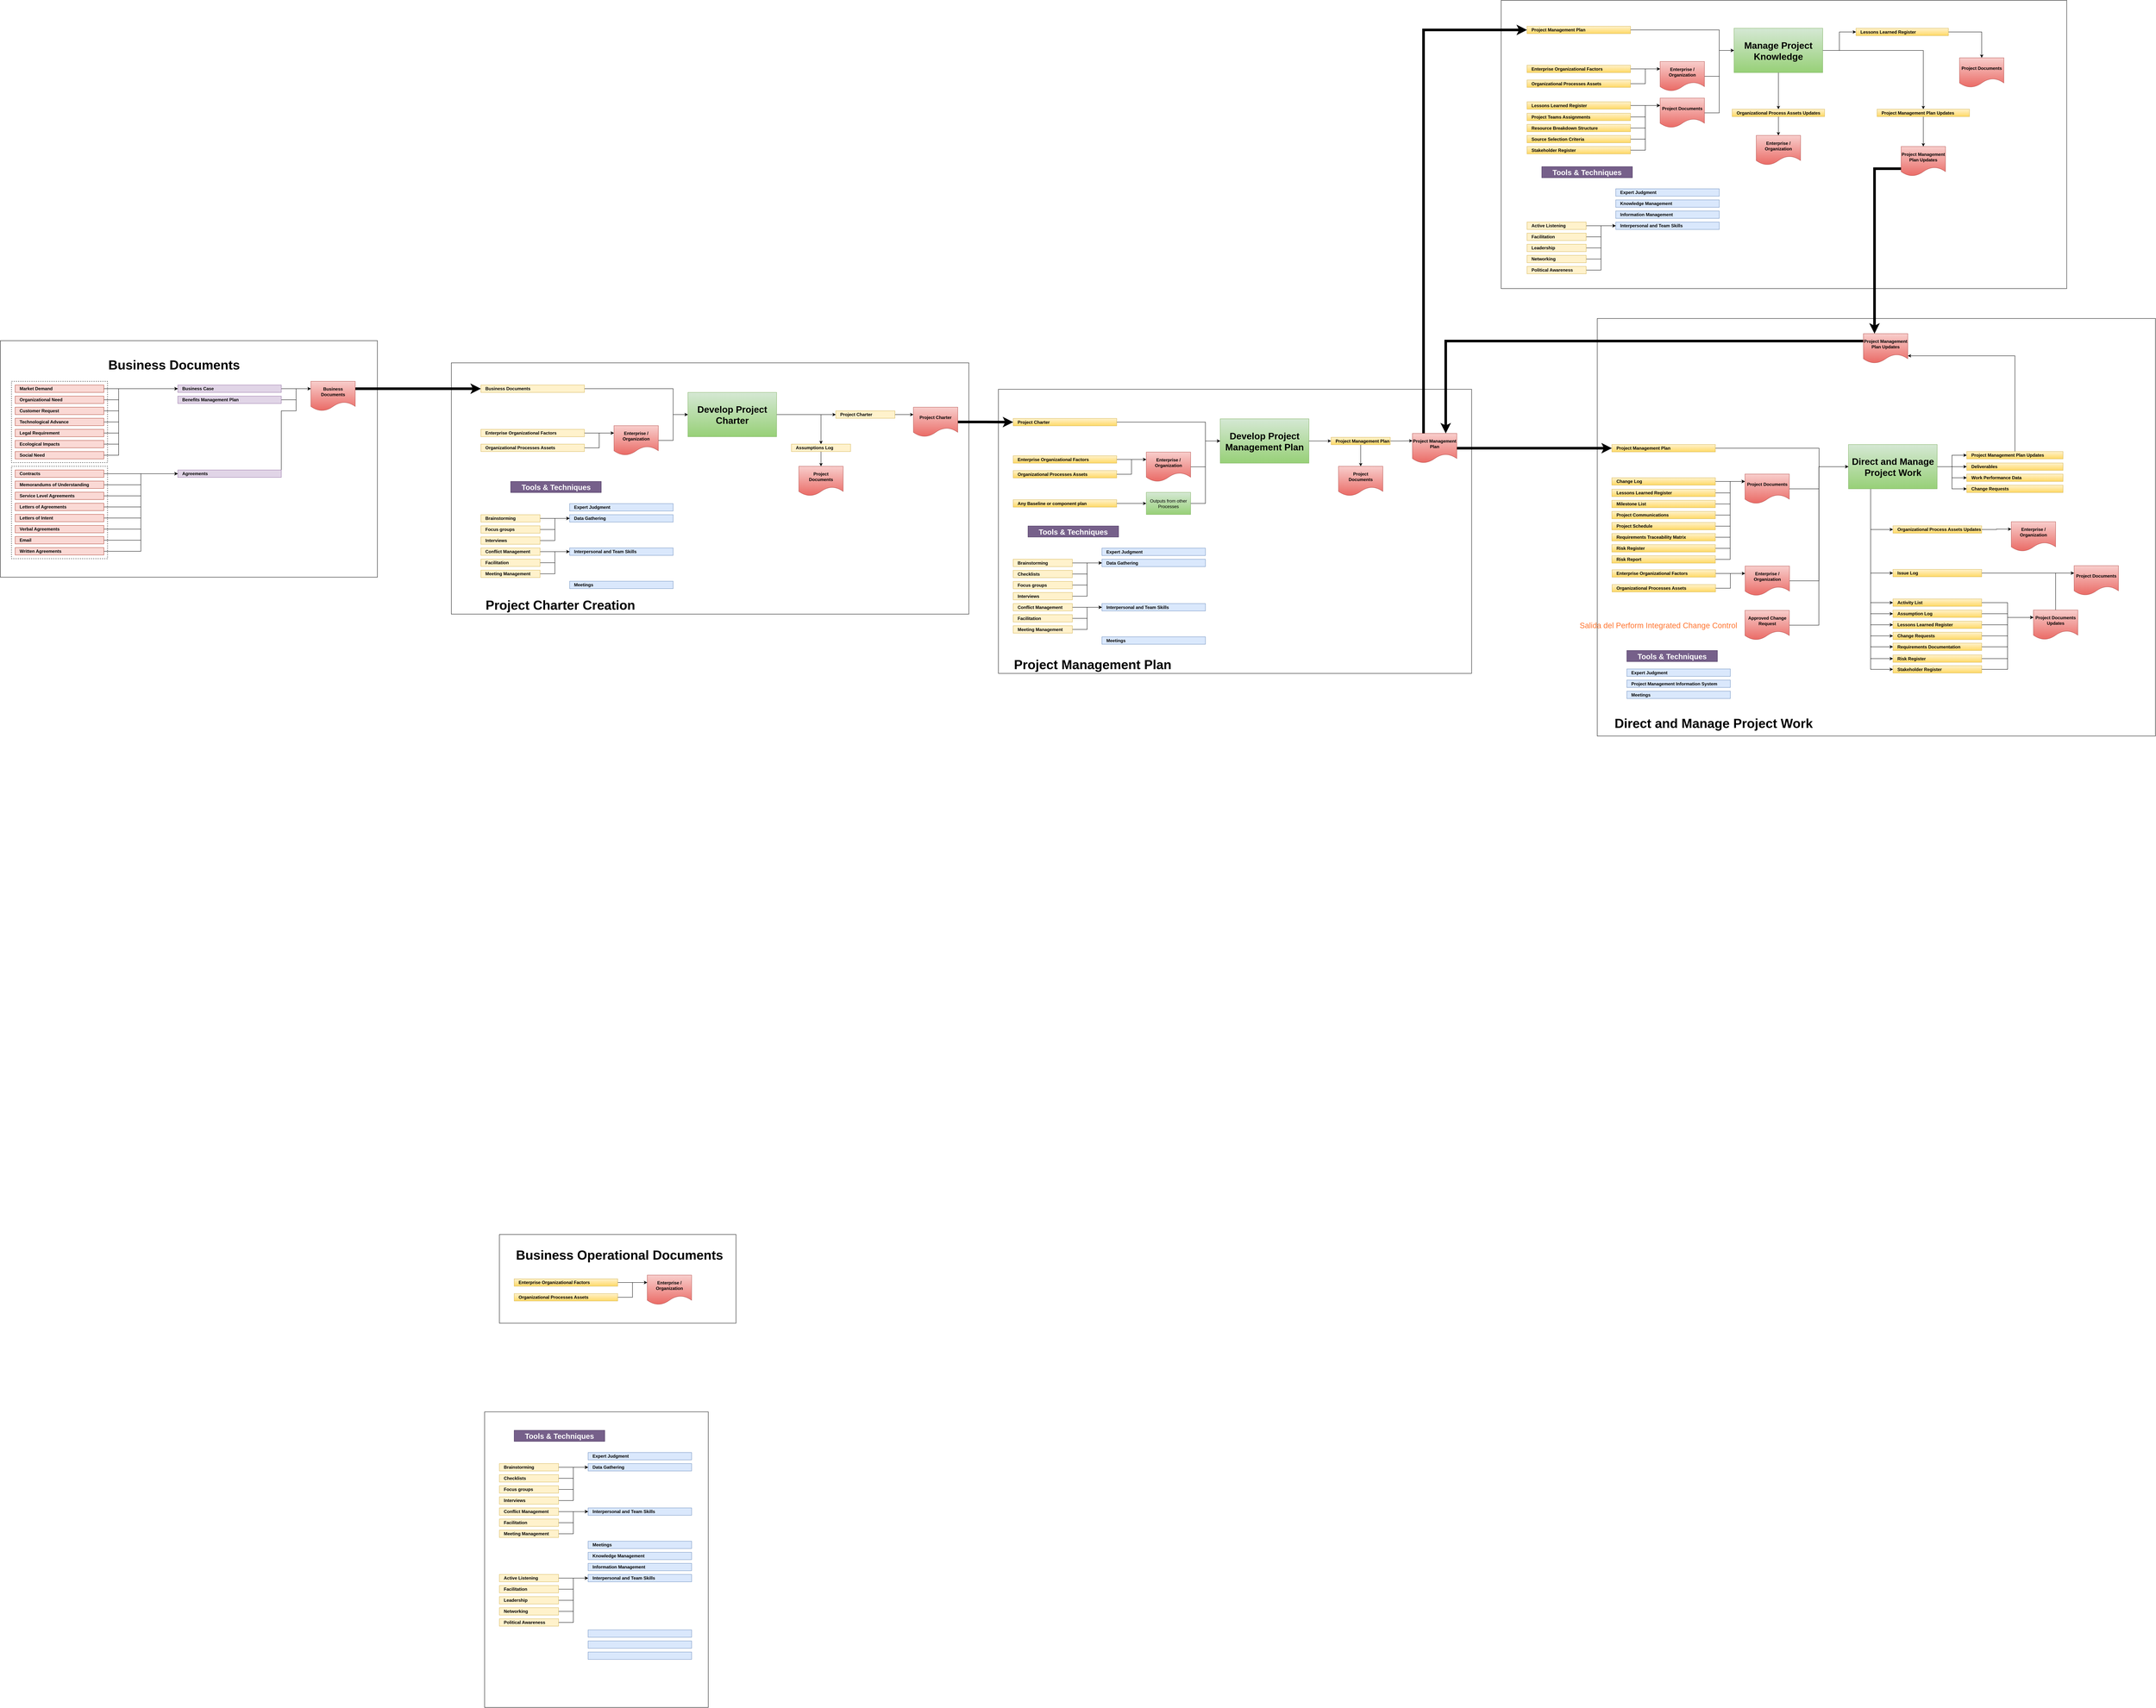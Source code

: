 <mxfile version="24.3.1" type="github">
  <diagram name="Page-1" id="E_Zq4aiAuoUPli4xF1aR">
    <mxGraphModel dx="4234" dy="2449" grid="1" gridSize="10" guides="1" tooltips="1" connect="1" arrows="1" fold="1" page="1" pageScale="1" pageWidth="850" pageHeight="1100" math="0" shadow="0">
      <root>
        <mxCell id="0" />
        <mxCell id="1" parent="0" />
        <mxCell id="pa58yBCoyjydbq_0cEsw-52" value="" style="rounded=0;whiteSpace=wrap;html=1;fillColor=none;fontColor=default;" vertex="1" parent="1">
          <mxGeometry y="1" width="1400" height="680" as="geometry" />
        </mxCell>
        <mxCell id="pa58yBCoyjydbq_0cEsw-67" value="" style="rounded=0;whiteSpace=wrap;html=1;fillColor=none;" vertex="1" parent="1">
          <mxGeometry x="130" y="2360" width="640" height="240" as="geometry" />
        </mxCell>
        <mxCell id="pa58yBCoyjydbq_0cEsw-53" style="edgeStyle=orthogonalEdgeStyle;rounded=0;orthogonalLoop=1;jettySize=auto;html=1;exitX=1;exitY=0.5;exitDx=0;exitDy=0;entryX=0;entryY=0.25;entryDx=0;entryDy=0;" edge="1" parent="1" source="pa58yBCoyjydbq_0cEsw-54" target="pa58yBCoyjydbq_0cEsw-57">
          <mxGeometry relative="1" as="geometry" />
        </mxCell>
        <mxCell id="pa58yBCoyjydbq_0cEsw-54" value="Enterprise Organizational Factors" style="rounded=0;whiteSpace=wrap;html=1;fontStyle=1;align=left;spacingLeft=10;fillColor=#fff2cc;gradientColor=#ffd966;strokeColor=#d6b656;" vertex="1" parent="1">
          <mxGeometry x="170" y="2480" width="280" height="20" as="geometry" />
        </mxCell>
        <mxCell id="pa58yBCoyjydbq_0cEsw-55" style="edgeStyle=orthogonalEdgeStyle;rounded=0;orthogonalLoop=1;jettySize=auto;html=1;exitX=1;exitY=0.5;exitDx=0;exitDy=0;entryX=0;entryY=0.25;entryDx=0;entryDy=0;" edge="1" parent="1" source="pa58yBCoyjydbq_0cEsw-56" target="pa58yBCoyjydbq_0cEsw-57">
          <mxGeometry relative="1" as="geometry" />
        </mxCell>
        <mxCell id="pa58yBCoyjydbq_0cEsw-56" value="Organizational Processes Assets" style="rounded=0;whiteSpace=wrap;html=1;fontStyle=1;align=left;spacingLeft=10;fillColor=#fff2cc;gradientColor=#ffd966;strokeColor=#d6b656;" vertex="1" parent="1">
          <mxGeometry x="170" y="2520" width="280" height="20" as="geometry" />
        </mxCell>
        <mxCell id="pa58yBCoyjydbq_0cEsw-57" value="Enterprise /&lt;div&gt;Organization&lt;/div&gt;" style="shape=document;whiteSpace=wrap;html=1;boundedLbl=1;fontStyle=1;fillColor=#f8cecc;gradientColor=#ea6b66;strokeColor=#b85450;" vertex="1" parent="1">
          <mxGeometry x="530" y="2470" width="120" height="80" as="geometry" />
        </mxCell>
        <mxCell id="pa58yBCoyjydbq_0cEsw-58" value="Business Operational Documents" style="text;html=1;align=center;verticalAlign=middle;whiteSpace=wrap;rounded=0;fontSize=35;fontStyle=1" vertex="1" parent="1">
          <mxGeometry x="170" y="2400" width="570" height="30" as="geometry" />
        </mxCell>
        <mxCell id="pa58yBCoyjydbq_0cEsw-70" value="" style="rounded=0;whiteSpace=wrap;html=1;fillColor=none;" vertex="1" parent="1">
          <mxGeometry x="90" y="2840" width="605" height="800" as="geometry" />
        </mxCell>
        <mxCell id="pa58yBCoyjydbq_0cEsw-73" value="Expert Judgment" style="rounded=0;whiteSpace=wrap;html=1;fontStyle=1;align=left;spacingLeft=10;fillColor=#dae8fc;strokeColor=#6c8ebf;" vertex="1" parent="1">
          <mxGeometry x="370" y="2950" width="280" height="20" as="geometry" />
        </mxCell>
        <mxCell id="pa58yBCoyjydbq_0cEsw-74" value="Data Gathering" style="rounded=0;whiteSpace=wrap;html=1;fontStyle=1;align=left;spacingLeft=10;fillColor=#dae8fc;strokeColor=#6c8ebf;" vertex="1" parent="1">
          <mxGeometry x="370" y="2980" width="280" height="20" as="geometry" />
        </mxCell>
        <mxCell id="pa58yBCoyjydbq_0cEsw-75" value="Interpersonal and Team Skills" style="rounded=0;whiteSpace=wrap;html=1;fontStyle=1;align=left;spacingLeft=10;fillColor=#dae8fc;strokeColor=#6c8ebf;" vertex="1" parent="1">
          <mxGeometry x="370" y="3100" width="280" height="20" as="geometry" />
        </mxCell>
        <mxCell id="pa58yBCoyjydbq_0cEsw-76" value="Meetings" style="rounded=0;whiteSpace=wrap;html=1;fontStyle=1;align=left;spacingLeft=10;fillColor=#dae8fc;strokeColor=#6c8ebf;" vertex="1" parent="1">
          <mxGeometry x="370" y="3190" width="280" height="20" as="geometry" />
        </mxCell>
        <mxCell id="pa58yBCoyjydbq_0cEsw-77" value="Knowledge Management" style="rounded=0;whiteSpace=wrap;html=1;fontStyle=1;align=left;spacingLeft=10;fillColor=#dae8fc;strokeColor=#6c8ebf;" vertex="1" parent="1">
          <mxGeometry x="370" y="3220" width="280" height="20" as="geometry" />
        </mxCell>
        <mxCell id="pa58yBCoyjydbq_0cEsw-78" value="Information Management" style="rounded=0;whiteSpace=wrap;html=1;fontStyle=1;align=left;spacingLeft=10;fillColor=#dae8fc;strokeColor=#6c8ebf;" vertex="1" parent="1">
          <mxGeometry x="370" y="3250" width="280" height="20" as="geometry" />
        </mxCell>
        <mxCell id="pa58yBCoyjydbq_0cEsw-79" value="Interpersonal and Team Skills" style="rounded=0;whiteSpace=wrap;html=1;fontStyle=1;align=left;spacingLeft=10;fillColor=#dae8fc;strokeColor=#6c8ebf;" vertex="1" parent="1">
          <mxGeometry x="370" y="3280" width="280" height="20" as="geometry" />
        </mxCell>
        <mxCell id="pa58yBCoyjydbq_0cEsw-80" value="" style="rounded=0;whiteSpace=wrap;html=1;fontStyle=1;align=left;spacingLeft=10;fillColor=#dae8fc;strokeColor=#6c8ebf;" vertex="1" parent="1">
          <mxGeometry x="370" y="3430" width="280" height="20" as="geometry" />
        </mxCell>
        <mxCell id="pa58yBCoyjydbq_0cEsw-81" value="" style="rounded=0;whiteSpace=wrap;html=1;fontStyle=1;align=left;spacingLeft=10;fillColor=#dae8fc;strokeColor=#6c8ebf;" vertex="1" parent="1">
          <mxGeometry x="370" y="3460" width="280" height="20" as="geometry" />
        </mxCell>
        <mxCell id="pa58yBCoyjydbq_0cEsw-82" value="" style="rounded=0;whiteSpace=wrap;html=1;fontStyle=1;align=left;spacingLeft=10;fillColor=#dae8fc;strokeColor=#6c8ebf;" vertex="1" parent="1">
          <mxGeometry x="370" y="3490" width="280" height="20" as="geometry" />
        </mxCell>
        <mxCell id="pa58yBCoyjydbq_0cEsw-86" style="edgeStyle=orthogonalEdgeStyle;rounded=0;orthogonalLoop=1;jettySize=auto;html=1;exitX=1;exitY=0.5;exitDx=0;exitDy=0;entryX=0;entryY=0.5;entryDx=0;entryDy=0;" edge="1" parent="1" source="pa58yBCoyjydbq_0cEsw-83" target="pa58yBCoyjydbq_0cEsw-74">
          <mxGeometry relative="1" as="geometry" />
        </mxCell>
        <mxCell id="pa58yBCoyjydbq_0cEsw-83" value="Brainstorming" style="rounded=0;whiteSpace=wrap;html=1;fontStyle=1;align=left;spacingLeft=10;fillColor=#fff2cc;strokeColor=#d6b656;" vertex="1" parent="1">
          <mxGeometry x="130" y="2980" width="160" height="20" as="geometry" />
        </mxCell>
        <mxCell id="pa58yBCoyjydbq_0cEsw-88" style="edgeStyle=orthogonalEdgeStyle;rounded=0;orthogonalLoop=1;jettySize=auto;html=1;exitX=1;exitY=0.5;exitDx=0;exitDy=0;entryX=0;entryY=0.5;entryDx=0;entryDy=0;" edge="1" parent="1" source="pa58yBCoyjydbq_0cEsw-84" target="pa58yBCoyjydbq_0cEsw-74">
          <mxGeometry relative="1" as="geometry" />
        </mxCell>
        <mxCell id="pa58yBCoyjydbq_0cEsw-84" value="Checklists" style="rounded=0;whiteSpace=wrap;html=1;fontStyle=1;align=left;spacingLeft=10;fillColor=#fff2cc;strokeColor=#d6b656;" vertex="1" parent="1">
          <mxGeometry x="130" y="3010" width="160" height="20" as="geometry" />
        </mxCell>
        <mxCell id="pa58yBCoyjydbq_0cEsw-89" style="edgeStyle=orthogonalEdgeStyle;rounded=0;orthogonalLoop=1;jettySize=auto;html=1;exitX=1;exitY=0.5;exitDx=0;exitDy=0;entryX=0;entryY=0.5;entryDx=0;entryDy=0;" edge="1" parent="1" source="pa58yBCoyjydbq_0cEsw-85" target="pa58yBCoyjydbq_0cEsw-74">
          <mxGeometry relative="1" as="geometry" />
        </mxCell>
        <mxCell id="pa58yBCoyjydbq_0cEsw-85" value="Focus groups" style="rounded=0;whiteSpace=wrap;html=1;fontStyle=1;align=left;spacingLeft=10;fillColor=#fff2cc;strokeColor=#d6b656;" vertex="1" parent="1">
          <mxGeometry x="130" y="3040" width="160" height="20" as="geometry" />
        </mxCell>
        <mxCell id="pa58yBCoyjydbq_0cEsw-96" style="edgeStyle=orthogonalEdgeStyle;rounded=0;orthogonalLoop=1;jettySize=auto;html=1;exitX=1;exitY=0.5;exitDx=0;exitDy=0;entryX=0;entryY=0.5;entryDx=0;entryDy=0;" edge="1" parent="1" source="pa58yBCoyjydbq_0cEsw-93" target="pa58yBCoyjydbq_0cEsw-75">
          <mxGeometry relative="1" as="geometry" />
        </mxCell>
        <mxCell id="pa58yBCoyjydbq_0cEsw-93" value="Conflict Management" style="rounded=0;whiteSpace=wrap;html=1;fontStyle=1;align=left;spacingLeft=10;fillColor=#fff2cc;strokeColor=#d6b656;" vertex="1" parent="1">
          <mxGeometry x="130" y="3100" width="160" height="20" as="geometry" />
        </mxCell>
        <mxCell id="pa58yBCoyjydbq_0cEsw-97" style="edgeStyle=orthogonalEdgeStyle;rounded=0;orthogonalLoop=1;jettySize=auto;html=1;exitX=1;exitY=0.5;exitDx=0;exitDy=0;entryX=0;entryY=0.5;entryDx=0;entryDy=0;" edge="1" parent="1" source="pa58yBCoyjydbq_0cEsw-94" target="pa58yBCoyjydbq_0cEsw-75">
          <mxGeometry relative="1" as="geometry" />
        </mxCell>
        <mxCell id="pa58yBCoyjydbq_0cEsw-94" value="Facilitation" style="rounded=0;whiteSpace=wrap;html=1;fontStyle=1;align=left;spacingLeft=10;fillColor=#fff2cc;strokeColor=#d6b656;" vertex="1" parent="1">
          <mxGeometry x="130" y="3130" width="160" height="20" as="geometry" />
        </mxCell>
        <mxCell id="pa58yBCoyjydbq_0cEsw-99" style="edgeStyle=orthogonalEdgeStyle;rounded=0;orthogonalLoop=1;jettySize=auto;html=1;exitX=1;exitY=0.5;exitDx=0;exitDy=0;entryX=0;entryY=0.5;entryDx=0;entryDy=0;" edge="1" parent="1" source="pa58yBCoyjydbq_0cEsw-95" target="pa58yBCoyjydbq_0cEsw-75">
          <mxGeometry relative="1" as="geometry" />
        </mxCell>
        <mxCell id="pa58yBCoyjydbq_0cEsw-95" value="Meeting Management" style="rounded=0;whiteSpace=wrap;html=1;fontStyle=1;align=left;spacingLeft=10;fillColor=#fff2cc;strokeColor=#d6b656;" vertex="1" parent="1">
          <mxGeometry x="130" y="3160" width="160" height="20" as="geometry" />
        </mxCell>
        <mxCell id="pa58yBCoyjydbq_0cEsw-158" value="Tools &amp;amp; Techniques" style="text;html=1;align=center;verticalAlign=middle;whiteSpace=wrap;rounded=0;fontSize=20;fontStyle=1;fillColor=#76608a;fontColor=#ffffff;strokeColor=#432D57;" vertex="1" parent="1">
          <mxGeometry x="170" y="2890" width="245" height="30" as="geometry" />
        </mxCell>
        <mxCell id="pa58yBCoyjydbq_0cEsw-160" style="edgeStyle=orthogonalEdgeStyle;rounded=0;orthogonalLoop=1;jettySize=auto;html=1;exitX=1;exitY=0.5;exitDx=0;exitDy=0;entryX=0;entryY=0.5;entryDx=0;entryDy=0;" edge="1" parent="1" source="pa58yBCoyjydbq_0cEsw-159" target="pa58yBCoyjydbq_0cEsw-74">
          <mxGeometry relative="1" as="geometry" />
        </mxCell>
        <mxCell id="pa58yBCoyjydbq_0cEsw-159" value="Interviews" style="rounded=0;whiteSpace=wrap;html=1;fontStyle=1;align=left;spacingLeft=10;fillColor=#fff2cc;strokeColor=#d6b656;" vertex="1" parent="1">
          <mxGeometry x="130" y="3070" width="160" height="20" as="geometry" />
        </mxCell>
        <mxCell id="pa58yBCoyjydbq_0cEsw-239" value="" style="rounded=0;whiteSpace=wrap;html=1;fillColor=none;" vertex="1" parent="1">
          <mxGeometry x="3100" y="-119" width="1510" height="1130" as="geometry" />
        </mxCell>
        <mxCell id="pa58yBCoyjydbq_0cEsw-374" style="edgeStyle=orthogonalEdgeStyle;rounded=0;orthogonalLoop=1;jettySize=auto;html=1;exitX=0.25;exitY=1;exitDx=0;exitDy=0;entryX=0;entryY=0.5;entryDx=0;entryDy=0;" edge="1" parent="1" source="pa58yBCoyjydbq_0cEsw-243" target="pa58yBCoyjydbq_0cEsw-322">
          <mxGeometry relative="1" as="geometry" />
        </mxCell>
        <mxCell id="pa58yBCoyjydbq_0cEsw-375" style="edgeStyle=orthogonalEdgeStyle;rounded=0;orthogonalLoop=1;jettySize=auto;html=1;exitX=0.25;exitY=1;exitDx=0;exitDy=0;entryX=0;entryY=0.5;entryDx=0;entryDy=0;" edge="1" parent="1" source="pa58yBCoyjydbq_0cEsw-243" target="pa58yBCoyjydbq_0cEsw-361">
          <mxGeometry relative="1" as="geometry" />
        </mxCell>
        <mxCell id="pa58yBCoyjydbq_0cEsw-376" style="edgeStyle=orthogonalEdgeStyle;rounded=0;orthogonalLoop=1;jettySize=auto;html=1;exitX=0.25;exitY=1;exitDx=0;exitDy=0;entryX=0;entryY=0.5;entryDx=0;entryDy=0;" edge="1" parent="1" source="pa58yBCoyjydbq_0cEsw-243" target="pa58yBCoyjydbq_0cEsw-355">
          <mxGeometry relative="1" as="geometry" />
        </mxCell>
        <mxCell id="pa58yBCoyjydbq_0cEsw-377" style="edgeStyle=orthogonalEdgeStyle;rounded=0;orthogonalLoop=1;jettySize=auto;html=1;exitX=0.25;exitY=1;exitDx=0;exitDy=0;entryX=0;entryY=0.5;entryDx=0;entryDy=0;" edge="1" parent="1" source="pa58yBCoyjydbq_0cEsw-243" target="pa58yBCoyjydbq_0cEsw-356">
          <mxGeometry relative="1" as="geometry" />
        </mxCell>
        <mxCell id="pa58yBCoyjydbq_0cEsw-378" style="edgeStyle=orthogonalEdgeStyle;rounded=0;orthogonalLoop=1;jettySize=auto;html=1;exitX=0.25;exitY=1;exitDx=0;exitDy=0;entryX=0;entryY=0.5;entryDx=0;entryDy=0;" edge="1" parent="1" source="pa58yBCoyjydbq_0cEsw-243" target="pa58yBCoyjydbq_0cEsw-357">
          <mxGeometry relative="1" as="geometry" />
        </mxCell>
        <mxCell id="pa58yBCoyjydbq_0cEsw-379" style="edgeStyle=orthogonalEdgeStyle;rounded=0;orthogonalLoop=1;jettySize=auto;html=1;exitX=0.25;exitY=1;exitDx=0;exitDy=0;entryX=0;entryY=0.5;entryDx=0;entryDy=0;" edge="1" parent="1" source="pa58yBCoyjydbq_0cEsw-243" target="pa58yBCoyjydbq_0cEsw-363">
          <mxGeometry relative="1" as="geometry" />
        </mxCell>
        <mxCell id="pa58yBCoyjydbq_0cEsw-380" style="edgeStyle=orthogonalEdgeStyle;rounded=0;orthogonalLoop=1;jettySize=auto;html=1;exitX=0.25;exitY=1;exitDx=0;exitDy=0;entryX=0;entryY=0.5;entryDx=0;entryDy=0;" edge="1" parent="1" source="pa58yBCoyjydbq_0cEsw-243" target="pa58yBCoyjydbq_0cEsw-362">
          <mxGeometry relative="1" as="geometry" />
        </mxCell>
        <mxCell id="pa58yBCoyjydbq_0cEsw-381" style="edgeStyle=orthogonalEdgeStyle;rounded=0;orthogonalLoop=1;jettySize=auto;html=1;exitX=0.25;exitY=1;exitDx=0;exitDy=0;entryX=0;entryY=0.5;entryDx=0;entryDy=0;" edge="1" parent="1" source="pa58yBCoyjydbq_0cEsw-243" target="pa58yBCoyjydbq_0cEsw-364">
          <mxGeometry relative="1" as="geometry" />
        </mxCell>
        <mxCell id="pa58yBCoyjydbq_0cEsw-390" style="edgeStyle=orthogonalEdgeStyle;rounded=0;orthogonalLoop=1;jettySize=auto;html=1;exitX=0.25;exitY=1;exitDx=0;exitDy=0;entryX=0;entryY=0.5;entryDx=0;entryDy=0;" edge="1" parent="1" source="pa58yBCoyjydbq_0cEsw-243" target="pa58yBCoyjydbq_0cEsw-388">
          <mxGeometry relative="1" as="geometry" />
        </mxCell>
        <mxCell id="pa58yBCoyjydbq_0cEsw-392" style="edgeStyle=orthogonalEdgeStyle;rounded=0;orthogonalLoop=1;jettySize=auto;html=1;exitX=1;exitY=0.5;exitDx=0;exitDy=0;entryX=0;entryY=0.5;entryDx=0;entryDy=0;" edge="1" parent="1" source="pa58yBCoyjydbq_0cEsw-243" target="pa58yBCoyjydbq_0cEsw-354">
          <mxGeometry relative="1" as="geometry" />
        </mxCell>
        <mxCell id="pa58yBCoyjydbq_0cEsw-393" style="edgeStyle=orthogonalEdgeStyle;rounded=0;orthogonalLoop=1;jettySize=auto;html=1;exitX=1;exitY=0.5;exitDx=0;exitDy=0;entryX=0;entryY=0.5;entryDx=0;entryDy=0;" edge="1" parent="1" source="pa58yBCoyjydbq_0cEsw-243" target="pa58yBCoyjydbq_0cEsw-252">
          <mxGeometry relative="1" as="geometry" />
        </mxCell>
        <mxCell id="pa58yBCoyjydbq_0cEsw-394" style="edgeStyle=orthogonalEdgeStyle;rounded=0;orthogonalLoop=1;jettySize=auto;html=1;exitX=1;exitY=0.5;exitDx=0;exitDy=0;entryX=0;entryY=0.5;entryDx=0;entryDy=0;" edge="1" parent="1" source="pa58yBCoyjydbq_0cEsw-243" target="pa58yBCoyjydbq_0cEsw-321">
          <mxGeometry relative="1" as="geometry" />
        </mxCell>
        <mxCell id="pa58yBCoyjydbq_0cEsw-396" style="edgeStyle=orthogonalEdgeStyle;rounded=0;orthogonalLoop=1;jettySize=auto;html=1;exitX=1;exitY=0.5;exitDx=0;exitDy=0;entryX=0;entryY=0.5;entryDx=0;entryDy=0;" edge="1" parent="1" source="pa58yBCoyjydbq_0cEsw-243" target="pa58yBCoyjydbq_0cEsw-323">
          <mxGeometry relative="1" as="geometry" />
        </mxCell>
        <mxCell id="pa58yBCoyjydbq_0cEsw-243" value="Direct and Manage Project Work" style="rounded=0;whiteSpace=wrap;html=1;fillColor=#d5e8d4;strokeColor=#82b366;fontStyle=1;gradientColor=#97d077;fontSize=25;" vertex="1" parent="1">
          <mxGeometry x="3779.5" y="222" width="240" height="120" as="geometry" />
        </mxCell>
        <mxCell id="pa58yBCoyjydbq_0cEsw-244" style="edgeStyle=orthogonalEdgeStyle;rounded=0;orthogonalLoop=1;jettySize=auto;html=1;exitX=1;exitY=0.5;exitDx=0;exitDy=0;entryX=0;entryY=0.25;entryDx=0;entryDy=0;" edge="1" parent="1" source="pa58yBCoyjydbq_0cEsw-245" target="pa58yBCoyjydbq_0cEsw-249">
          <mxGeometry relative="1" as="geometry" />
        </mxCell>
        <mxCell id="pa58yBCoyjydbq_0cEsw-245" value="Enterprise Organizational Factors" style="rounded=0;whiteSpace=wrap;html=1;fontStyle=1;align=left;spacingLeft=10;fillColor=#fff2cc;gradientColor=#ffd966;strokeColor=#d6b656;" vertex="1" parent="1">
          <mxGeometry x="3140" y="561" width="280" height="20" as="geometry" />
        </mxCell>
        <mxCell id="pa58yBCoyjydbq_0cEsw-246" style="edgeStyle=orthogonalEdgeStyle;rounded=0;orthogonalLoop=1;jettySize=auto;html=1;exitX=1;exitY=0.5;exitDx=0;exitDy=0;entryX=0;entryY=0.25;entryDx=0;entryDy=0;" edge="1" parent="1" source="pa58yBCoyjydbq_0cEsw-247" target="pa58yBCoyjydbq_0cEsw-249">
          <mxGeometry relative="1" as="geometry" />
        </mxCell>
        <mxCell id="pa58yBCoyjydbq_0cEsw-247" value="Organizational Processes Assets" style="rounded=0;whiteSpace=wrap;html=1;fontStyle=1;align=left;spacingLeft=10;fillColor=#fff2cc;gradientColor=#ffd966;strokeColor=#d6b656;" vertex="1" parent="1">
          <mxGeometry x="3140" y="601" width="280" height="20" as="geometry" />
        </mxCell>
        <mxCell id="pa58yBCoyjydbq_0cEsw-348" style="edgeStyle=orthogonalEdgeStyle;rounded=0;orthogonalLoop=1;jettySize=auto;html=1;exitX=1;exitY=0.5;exitDx=0;exitDy=0;entryX=0;entryY=0.5;entryDx=0;entryDy=0;" edge="1" parent="1" source="pa58yBCoyjydbq_0cEsw-249" target="pa58yBCoyjydbq_0cEsw-243">
          <mxGeometry relative="1" as="geometry" />
        </mxCell>
        <mxCell id="pa58yBCoyjydbq_0cEsw-249" value="Enterprise /&lt;div&gt;Organization&lt;/div&gt;" style="shape=document;whiteSpace=wrap;html=1;boundedLbl=1;fontStyle=1;fillColor=#f8cecc;gradientColor=#ea6b66;strokeColor=#b85450;" vertex="1" parent="1">
          <mxGeometry x="3500" y="551" width="120" height="80" as="geometry" />
        </mxCell>
        <mxCell id="pa58yBCoyjydbq_0cEsw-252" value="Deliverables" style="rounded=0;whiteSpace=wrap;html=1;fontStyle=1;align=left;spacingLeft=10;fillColor=#fff2cc;gradientColor=#ffd966;strokeColor=#d6b656;" vertex="1" parent="1">
          <mxGeometry x="4099.5" y="272" width="260.5" height="20" as="geometry" />
        </mxCell>
        <mxCell id="pa58yBCoyjydbq_0cEsw-253" value="Direct and Manage Project Work" style="text;html=1;align=center;verticalAlign=middle;whiteSpace=wrap;rounded=0;fontSize=35;fontStyle=1" vertex="1" parent="1">
          <mxGeometry x="3140" y="961" width="550" height="30" as="geometry" />
        </mxCell>
        <mxCell id="pa58yBCoyjydbq_0cEsw-279" style="edgeStyle=orthogonalEdgeStyle;rounded=0;orthogonalLoop=1;jettySize=auto;html=1;exitX=1;exitY=0.5;exitDx=0;exitDy=0;entryX=0;entryY=0.25;entryDx=0;entryDy=0;" edge="1" parent="1" source="pa58yBCoyjydbq_0cEsw-255" target="pa58yBCoyjydbq_0cEsw-278">
          <mxGeometry relative="1" as="geometry" />
        </mxCell>
        <mxCell id="pa58yBCoyjydbq_0cEsw-255" value="Change Log" style="rounded=0;whiteSpace=wrap;html=1;fontStyle=1;align=left;spacingLeft=10;fillColor=#fff2cc;gradientColor=#ffd966;strokeColor=#d6b656;" vertex="1" parent="1">
          <mxGeometry x="3139.5" y="312" width="280" height="20" as="geometry" />
        </mxCell>
        <mxCell id="pa58yBCoyjydbq_0cEsw-258" value="Expert Judgment" style="rounded=0;whiteSpace=wrap;html=1;fontStyle=1;align=left;spacingLeft=10;fillColor=#dae8fc;strokeColor=#6c8ebf;" vertex="1" parent="1">
          <mxGeometry x="3180" y="829.5" width="280" height="20" as="geometry" />
        </mxCell>
        <mxCell id="pa58yBCoyjydbq_0cEsw-259" value="Project Management Information System" style="rounded=0;whiteSpace=wrap;html=1;fontStyle=1;align=left;spacingLeft=10;fillColor=#dae8fc;strokeColor=#6c8ebf;" vertex="1" parent="1">
          <mxGeometry x="3180" y="859.5" width="280" height="20" as="geometry" />
        </mxCell>
        <mxCell id="pa58yBCoyjydbq_0cEsw-261" value="Meetings" style="rounded=0;whiteSpace=wrap;html=1;fontStyle=1;align=left;spacingLeft=10;fillColor=#dae8fc;strokeColor=#6c8ebf;" vertex="1" parent="1">
          <mxGeometry x="3180" y="889.5" width="280" height="20" as="geometry" />
        </mxCell>
        <mxCell id="pa58yBCoyjydbq_0cEsw-274" value="Tools &amp;amp; Techniques" style="text;html=1;align=center;verticalAlign=middle;whiteSpace=wrap;rounded=0;fontSize=20;fontStyle=1;fillColor=#76608a;fontColor=#ffffff;strokeColor=#432D57;" vertex="1" parent="1">
          <mxGeometry x="3180" y="779.5" width="245" height="30" as="geometry" />
        </mxCell>
        <mxCell id="pa58yBCoyjydbq_0cEsw-345" style="edgeStyle=orthogonalEdgeStyle;rounded=0;orthogonalLoop=1;jettySize=auto;html=1;exitX=1;exitY=0.5;exitDx=0;exitDy=0;entryX=0;entryY=0.5;entryDx=0;entryDy=0;" edge="1" parent="1" source="pa58yBCoyjydbq_0cEsw-278" target="pa58yBCoyjydbq_0cEsw-243">
          <mxGeometry relative="1" as="geometry" />
        </mxCell>
        <mxCell id="pa58yBCoyjydbq_0cEsw-278" value="Project Documents" style="shape=document;whiteSpace=wrap;html=1;boundedLbl=1;fontStyle=1;fillColor=#f8cecc;gradientColor=#ea6b66;strokeColor=#b85450;" vertex="1" parent="1">
          <mxGeometry x="3499.5" y="302" width="120" height="80" as="geometry" />
        </mxCell>
        <mxCell id="pa58yBCoyjydbq_0cEsw-286" style="edgeStyle=orthogonalEdgeStyle;rounded=0;orthogonalLoop=1;jettySize=auto;html=1;exitX=1;exitY=0.5;exitDx=0;exitDy=0;entryX=0;entryY=0.25;entryDx=0;entryDy=0;" edge="1" parent="1" source="pa58yBCoyjydbq_0cEsw-280" target="pa58yBCoyjydbq_0cEsw-278">
          <mxGeometry relative="1" as="geometry" />
        </mxCell>
        <mxCell id="pa58yBCoyjydbq_0cEsw-280" value="Lessons Learned Register" style="rounded=0;whiteSpace=wrap;html=1;fontStyle=1;align=left;spacingLeft=10;fillColor=#fff2cc;gradientColor=#ffd966;strokeColor=#d6b656;" vertex="1" parent="1">
          <mxGeometry x="3139.5" y="343" width="280" height="20" as="geometry" />
        </mxCell>
        <mxCell id="pa58yBCoyjydbq_0cEsw-287" style="edgeStyle=orthogonalEdgeStyle;rounded=0;orthogonalLoop=1;jettySize=auto;html=1;exitX=1;exitY=0.5;exitDx=0;exitDy=0;entryX=0;entryY=0.25;entryDx=0;entryDy=0;" edge="1" parent="1" source="pa58yBCoyjydbq_0cEsw-281" target="pa58yBCoyjydbq_0cEsw-278">
          <mxGeometry relative="1" as="geometry" />
        </mxCell>
        <mxCell id="pa58yBCoyjydbq_0cEsw-281" value="Milestone List" style="rounded=0;whiteSpace=wrap;html=1;fontStyle=1;align=left;spacingLeft=10;fillColor=#fff2cc;gradientColor=#ffd966;strokeColor=#d6b656;" vertex="1" parent="1">
          <mxGeometry x="3139.5" y="373" width="280" height="20" as="geometry" />
        </mxCell>
        <mxCell id="pa58yBCoyjydbq_0cEsw-288" style="edgeStyle=orthogonalEdgeStyle;rounded=0;orthogonalLoop=1;jettySize=auto;html=1;exitX=1;exitY=0.5;exitDx=0;exitDy=0;entryX=0;entryY=0.25;entryDx=0;entryDy=0;" edge="1" parent="1" source="pa58yBCoyjydbq_0cEsw-284" target="pa58yBCoyjydbq_0cEsw-278">
          <mxGeometry relative="1" as="geometry" />
        </mxCell>
        <mxCell id="pa58yBCoyjydbq_0cEsw-284" value="Project Communications" style="rounded=0;whiteSpace=wrap;html=1;fontStyle=1;align=left;spacingLeft=10;fillColor=#fff2cc;gradientColor=#ffd966;strokeColor=#d6b656;" vertex="1" parent="1">
          <mxGeometry x="3139.5" y="403" width="280" height="20" as="geometry" />
        </mxCell>
        <mxCell id="pa58yBCoyjydbq_0cEsw-289" style="edgeStyle=orthogonalEdgeStyle;rounded=0;orthogonalLoop=1;jettySize=auto;html=1;exitX=1;exitY=0.5;exitDx=0;exitDy=0;entryX=0;entryY=0.25;entryDx=0;entryDy=0;" edge="1" parent="1" source="pa58yBCoyjydbq_0cEsw-285" target="pa58yBCoyjydbq_0cEsw-278">
          <mxGeometry relative="1" as="geometry" />
        </mxCell>
        <mxCell id="pa58yBCoyjydbq_0cEsw-285" value="Project Schedule" style="rounded=0;whiteSpace=wrap;html=1;fontStyle=1;align=left;spacingLeft=10;fillColor=#fff2cc;gradientColor=#ffd966;strokeColor=#d6b656;" vertex="1" parent="1">
          <mxGeometry x="3139.5" y="433" width="280" height="20" as="geometry" />
        </mxCell>
        <mxCell id="pa58yBCoyjydbq_0cEsw-290" value="" style="rounded=0;whiteSpace=wrap;html=1;fillColor=none;" vertex="1" parent="1">
          <mxGeometry x="2840" y="-980" width="1530" height="780" as="geometry" />
        </mxCell>
        <mxCell id="pa58yBCoyjydbq_0cEsw-414" style="edgeStyle=orthogonalEdgeStyle;rounded=0;orthogonalLoop=1;jettySize=auto;html=1;exitX=1;exitY=0.5;exitDx=0;exitDy=0;entryX=0;entryY=0.5;entryDx=0;entryDy=0;" edge="1" parent="1" source="pa58yBCoyjydbq_0cEsw-294" target="pa58yBCoyjydbq_0cEsw-413">
          <mxGeometry relative="1" as="geometry" />
        </mxCell>
        <mxCell id="pa58yBCoyjydbq_0cEsw-416" style="edgeStyle=orthogonalEdgeStyle;rounded=0;orthogonalLoop=1;jettySize=auto;html=1;exitX=0.5;exitY=1;exitDx=0;exitDy=0;" edge="1" parent="1" source="pa58yBCoyjydbq_0cEsw-294" target="pa58yBCoyjydbq_0cEsw-415">
          <mxGeometry relative="1" as="geometry" />
        </mxCell>
        <mxCell id="pa58yBCoyjydbq_0cEsw-448" style="edgeStyle=orthogonalEdgeStyle;rounded=0;orthogonalLoop=1;jettySize=auto;html=1;exitX=1;exitY=0.5;exitDx=0;exitDy=0;entryX=0.5;entryY=0;entryDx=0;entryDy=0;" edge="1" parent="1" source="pa58yBCoyjydbq_0cEsw-294" target="pa58yBCoyjydbq_0cEsw-303">
          <mxGeometry relative="1" as="geometry" />
        </mxCell>
        <mxCell id="pa58yBCoyjydbq_0cEsw-294" value="Manage Project Knowledge" style="rounded=0;whiteSpace=wrap;html=1;fillColor=#d5e8d4;strokeColor=#82b366;fontStyle=1;gradientColor=#97d077;fontSize=25;" vertex="1" parent="1">
          <mxGeometry x="3470" y="-904.5" width="240" height="120" as="geometry" />
        </mxCell>
        <mxCell id="pa58yBCoyjydbq_0cEsw-295" style="edgeStyle=orthogonalEdgeStyle;rounded=0;orthogonalLoop=1;jettySize=auto;html=1;exitX=1;exitY=0.5;exitDx=0;exitDy=0;entryX=0;entryY=0.25;entryDx=0;entryDy=0;" edge="1" parent="1" source="pa58yBCoyjydbq_0cEsw-296" target="pa58yBCoyjydbq_0cEsw-300">
          <mxGeometry relative="1" as="geometry" />
        </mxCell>
        <mxCell id="pa58yBCoyjydbq_0cEsw-296" value="Enterprise Organizational Factors" style="rounded=0;whiteSpace=wrap;html=1;fontStyle=1;align=left;spacingLeft=10;fillColor=#fff2cc;gradientColor=#ffd966;strokeColor=#d6b656;" vertex="1" parent="1">
          <mxGeometry x="2910" y="-804.5" width="280" height="20" as="geometry" />
        </mxCell>
        <mxCell id="pa58yBCoyjydbq_0cEsw-297" style="edgeStyle=orthogonalEdgeStyle;rounded=0;orthogonalLoop=1;jettySize=auto;html=1;exitX=1;exitY=0.5;exitDx=0;exitDy=0;entryX=0;entryY=0.25;entryDx=0;entryDy=0;" edge="1" parent="1" source="pa58yBCoyjydbq_0cEsw-298" target="pa58yBCoyjydbq_0cEsw-300">
          <mxGeometry relative="1" as="geometry" />
        </mxCell>
        <mxCell id="pa58yBCoyjydbq_0cEsw-298" value="Organizational Processes Assets" style="rounded=0;whiteSpace=wrap;html=1;fontStyle=1;align=left;spacingLeft=10;fillColor=#fff2cc;gradientColor=#ffd966;strokeColor=#d6b656;" vertex="1" parent="1">
          <mxGeometry x="2910" y="-764.5" width="280" height="20" as="geometry" />
        </mxCell>
        <mxCell id="pa58yBCoyjydbq_0cEsw-299" style="edgeStyle=orthogonalEdgeStyle;rounded=0;orthogonalLoop=1;jettySize=auto;html=1;exitX=1;exitY=0.5;exitDx=0;exitDy=0;entryX=0;entryY=0.5;entryDx=0;entryDy=0;" edge="1" parent="1" source="pa58yBCoyjydbq_0cEsw-300" target="pa58yBCoyjydbq_0cEsw-294">
          <mxGeometry relative="1" as="geometry" />
        </mxCell>
        <mxCell id="pa58yBCoyjydbq_0cEsw-300" value="Enterprise /&lt;div&gt;Organization&lt;/div&gt;" style="shape=document;whiteSpace=wrap;html=1;boundedLbl=1;fontStyle=1;fillColor=#f8cecc;gradientColor=#ea6b66;strokeColor=#b85450;" vertex="1" parent="1">
          <mxGeometry x="3270" y="-814.5" width="120" height="80" as="geometry" />
        </mxCell>
        <mxCell id="pa58yBCoyjydbq_0cEsw-449" style="edgeStyle=orthogonalEdgeStyle;rounded=0;orthogonalLoop=1;jettySize=auto;html=1;exitX=0.5;exitY=1;exitDx=0;exitDy=0;" edge="1" parent="1" source="pa58yBCoyjydbq_0cEsw-303" target="pa58yBCoyjydbq_0cEsw-408">
          <mxGeometry relative="1" as="geometry" />
        </mxCell>
        <mxCell id="pa58yBCoyjydbq_0cEsw-303" value="Project Management Plan Updates" style="rounded=0;whiteSpace=wrap;html=1;fontStyle=1;align=left;spacingLeft=10;fillColor=#fff2cc;gradientColor=#ffd966;strokeColor=#d6b656;" vertex="1" parent="1">
          <mxGeometry x="3857" y="-685.5" width="250" height="20" as="geometry" />
        </mxCell>
        <mxCell id="pa58yBCoyjydbq_0cEsw-304" style="edgeStyle=orthogonalEdgeStyle;rounded=0;orthogonalLoop=1;jettySize=auto;html=1;exitX=1;exitY=0.5;exitDx=0;exitDy=0;entryX=0;entryY=0.25;entryDx=0;entryDy=0;" edge="1" parent="1" source="pa58yBCoyjydbq_0cEsw-305" target="pa58yBCoyjydbq_0cEsw-306">
          <mxGeometry relative="1" as="geometry" />
        </mxCell>
        <mxCell id="pa58yBCoyjydbq_0cEsw-305" value="Lessons Learned Register" style="rounded=0;whiteSpace=wrap;html=1;fontStyle=1;align=left;spacingLeft=10;fillColor=#fff2cc;gradientColor=#ffd966;strokeColor=#d6b656;" vertex="1" parent="1">
          <mxGeometry x="2910" y="-705.5" width="280" height="20" as="geometry" />
        </mxCell>
        <mxCell id="pa58yBCoyjydbq_0cEsw-399" style="edgeStyle=orthogonalEdgeStyle;rounded=0;orthogonalLoop=1;jettySize=auto;html=1;exitX=1;exitY=0.5;exitDx=0;exitDy=0;entryX=0;entryY=0.5;entryDx=0;entryDy=0;" edge="1" parent="1" source="pa58yBCoyjydbq_0cEsw-306" target="pa58yBCoyjydbq_0cEsw-294">
          <mxGeometry relative="1" as="geometry" />
        </mxCell>
        <mxCell id="pa58yBCoyjydbq_0cEsw-306" value="Project Documents" style="shape=document;whiteSpace=wrap;html=1;boundedLbl=1;fontStyle=1;fillColor=#f8cecc;gradientColor=#ea6b66;strokeColor=#b85450;" vertex="1" parent="1">
          <mxGeometry x="3270" y="-715.5" width="120" height="80" as="geometry" />
        </mxCell>
        <mxCell id="pa58yBCoyjydbq_0cEsw-307" style="edgeStyle=orthogonalEdgeStyle;rounded=0;orthogonalLoop=1;jettySize=auto;html=1;exitX=1;exitY=0.5;exitDx=0;exitDy=0;entryX=0;entryY=0.25;entryDx=0;entryDy=0;" edge="1" parent="1" source="pa58yBCoyjydbq_0cEsw-308" target="pa58yBCoyjydbq_0cEsw-306">
          <mxGeometry relative="1" as="geometry" />
        </mxCell>
        <mxCell id="pa58yBCoyjydbq_0cEsw-308" value="Project Teams Assignments" style="rounded=0;whiteSpace=wrap;html=1;fontStyle=1;align=left;spacingLeft=10;fillColor=#fff2cc;gradientColor=#ffd966;strokeColor=#d6b656;" vertex="1" parent="1">
          <mxGeometry x="2910" y="-674.5" width="280" height="20" as="geometry" />
        </mxCell>
        <mxCell id="pa58yBCoyjydbq_0cEsw-309" style="edgeStyle=orthogonalEdgeStyle;rounded=0;orthogonalLoop=1;jettySize=auto;html=1;exitX=1;exitY=0.5;exitDx=0;exitDy=0;entryX=0;entryY=0.25;entryDx=0;entryDy=0;" edge="1" parent="1" source="pa58yBCoyjydbq_0cEsw-310" target="pa58yBCoyjydbq_0cEsw-306">
          <mxGeometry relative="1" as="geometry" />
        </mxCell>
        <mxCell id="pa58yBCoyjydbq_0cEsw-310" value="Resource Breakdown Structure" style="rounded=0;whiteSpace=wrap;html=1;fontStyle=1;align=left;spacingLeft=10;fillColor=#fff2cc;gradientColor=#ffd966;strokeColor=#d6b656;" vertex="1" parent="1">
          <mxGeometry x="2910" y="-644.5" width="280" height="20" as="geometry" />
        </mxCell>
        <mxCell id="pa58yBCoyjydbq_0cEsw-311" style="edgeStyle=orthogonalEdgeStyle;rounded=0;orthogonalLoop=1;jettySize=auto;html=1;exitX=1;exitY=0.5;exitDx=0;exitDy=0;entryX=0;entryY=0.25;entryDx=0;entryDy=0;" edge="1" parent="1" source="pa58yBCoyjydbq_0cEsw-312" target="pa58yBCoyjydbq_0cEsw-306">
          <mxGeometry relative="1" as="geometry" />
        </mxCell>
        <mxCell id="pa58yBCoyjydbq_0cEsw-312" value="Source Selection Criteria" style="rounded=0;whiteSpace=wrap;html=1;fontStyle=1;align=left;spacingLeft=10;fillColor=#fff2cc;gradientColor=#ffd966;strokeColor=#d6b656;" vertex="1" parent="1">
          <mxGeometry x="2910" y="-614.5" width="280" height="20" as="geometry" />
        </mxCell>
        <mxCell id="pa58yBCoyjydbq_0cEsw-313" style="edgeStyle=orthogonalEdgeStyle;rounded=0;orthogonalLoop=1;jettySize=auto;html=1;exitX=1;exitY=0.5;exitDx=0;exitDy=0;entryX=0;entryY=0.25;entryDx=0;entryDy=0;" edge="1" parent="1" source="pa58yBCoyjydbq_0cEsw-314" target="pa58yBCoyjydbq_0cEsw-306">
          <mxGeometry relative="1" as="geometry" />
        </mxCell>
        <mxCell id="pa58yBCoyjydbq_0cEsw-314" value="Stakeholder Register" style="rounded=0;whiteSpace=wrap;html=1;fontStyle=1;align=left;spacingLeft=10;fillColor=#fff2cc;gradientColor=#ffd966;strokeColor=#d6b656;" vertex="1" parent="1">
          <mxGeometry x="2910" y="-584.5" width="280" height="20" as="geometry" />
        </mxCell>
        <mxCell id="pa58yBCoyjydbq_0cEsw-335" style="edgeStyle=orthogonalEdgeStyle;rounded=0;orthogonalLoop=1;jettySize=auto;html=1;exitX=1;exitY=0.5;exitDx=0;exitDy=0;entryX=0;entryY=0.25;entryDx=0;entryDy=0;" edge="1" parent="1" source="pa58yBCoyjydbq_0cEsw-315" target="pa58yBCoyjydbq_0cEsw-278">
          <mxGeometry relative="1" as="geometry" />
        </mxCell>
        <mxCell id="pa58yBCoyjydbq_0cEsw-315" value="Requirements Traceability Matrix" style="rounded=0;whiteSpace=wrap;html=1;fontStyle=1;align=left;spacingLeft=10;fillColor=#fff2cc;gradientColor=#ffd966;strokeColor=#d6b656;" vertex="1" parent="1">
          <mxGeometry x="3139.5" y="463" width="280" height="20" as="geometry" />
        </mxCell>
        <mxCell id="pa58yBCoyjydbq_0cEsw-336" style="edgeStyle=orthogonalEdgeStyle;rounded=0;orthogonalLoop=1;jettySize=auto;html=1;exitX=1;exitY=0.5;exitDx=0;exitDy=0;entryX=0;entryY=0.25;entryDx=0;entryDy=0;" edge="1" parent="1" source="pa58yBCoyjydbq_0cEsw-316" target="pa58yBCoyjydbq_0cEsw-278">
          <mxGeometry relative="1" as="geometry" />
        </mxCell>
        <mxCell id="pa58yBCoyjydbq_0cEsw-316" value="Risk Register" style="rounded=0;whiteSpace=wrap;html=1;fontStyle=1;align=left;spacingLeft=10;fillColor=#fff2cc;gradientColor=#ffd966;strokeColor=#d6b656;" vertex="1" parent="1">
          <mxGeometry x="3139.5" y="493" width="280" height="20" as="geometry" />
        </mxCell>
        <mxCell id="pa58yBCoyjydbq_0cEsw-337" style="edgeStyle=orthogonalEdgeStyle;rounded=0;orthogonalLoop=1;jettySize=auto;html=1;exitX=1;exitY=0.5;exitDx=0;exitDy=0;entryX=0;entryY=0.25;entryDx=0;entryDy=0;" edge="1" parent="1" source="pa58yBCoyjydbq_0cEsw-317" target="pa58yBCoyjydbq_0cEsw-278">
          <mxGeometry relative="1" as="geometry" />
        </mxCell>
        <mxCell id="pa58yBCoyjydbq_0cEsw-317" value="Risk Report" style="rounded=0;whiteSpace=wrap;html=1;fontStyle=1;align=left;spacingLeft=10;fillColor=#fff2cc;gradientColor=#ffd966;strokeColor=#d6b656;" vertex="1" parent="1">
          <mxGeometry x="3139.5" y="523" width="280" height="20" as="geometry" />
        </mxCell>
        <mxCell id="pa58yBCoyjydbq_0cEsw-349" style="edgeStyle=orthogonalEdgeStyle;rounded=0;orthogonalLoop=1;jettySize=auto;html=1;exitX=1;exitY=0.5;exitDx=0;exitDy=0;entryX=0;entryY=0.5;entryDx=0;entryDy=0;" edge="1" parent="1" source="pa58yBCoyjydbq_0cEsw-319" target="pa58yBCoyjydbq_0cEsw-243">
          <mxGeometry relative="1" as="geometry" />
        </mxCell>
        <mxCell id="pa58yBCoyjydbq_0cEsw-319" value="Approved Change Request" style="shape=document;whiteSpace=wrap;html=1;boundedLbl=1;fontStyle=1;fillColor=#f8cecc;gradientColor=#ea6b66;strokeColor=#b85450;" vertex="1" parent="1">
          <mxGeometry x="3499.5" y="671" width="120" height="80" as="geometry" />
        </mxCell>
        <mxCell id="pa58yBCoyjydbq_0cEsw-321" value="Work Performance Data" style="rounded=0;whiteSpace=wrap;html=1;fontStyle=1;align=left;spacingLeft=10;fillColor=#fff2cc;gradientColor=#ffd966;strokeColor=#d6b656;" vertex="1" parent="1">
          <mxGeometry x="4099.5" y="302" width="260.5" height="20" as="geometry" />
        </mxCell>
        <mxCell id="pa58yBCoyjydbq_0cEsw-384" style="edgeStyle=orthogonalEdgeStyle;rounded=0;orthogonalLoop=1;jettySize=auto;html=1;exitX=1;exitY=0.5;exitDx=0;exitDy=0;entryX=0;entryY=0.25;entryDx=0;entryDy=0;" edge="1" parent="1" source="pa58yBCoyjydbq_0cEsw-322" target="pa58yBCoyjydbq_0cEsw-359">
          <mxGeometry relative="1" as="geometry" />
        </mxCell>
        <mxCell id="pa58yBCoyjydbq_0cEsw-322" value="Issue Log" style="rounded=0;whiteSpace=wrap;html=1;fontStyle=1;align=left;spacingLeft=10;fillColor=#fff2cc;gradientColor=#ffd966;strokeColor=#d6b656;" vertex="1" parent="1">
          <mxGeometry x="3900" y="560" width="240" height="20" as="geometry" />
        </mxCell>
        <mxCell id="pa58yBCoyjydbq_0cEsw-323" value="Change Requests" style="rounded=0;whiteSpace=wrap;html=1;fontStyle=1;align=left;spacingLeft=10;fillColor=#fff2cc;gradientColor=#ffd966;strokeColor=#d6b656;" vertex="1" parent="1">
          <mxGeometry x="4099.5" y="332" width="260.5" height="20" as="geometry" />
        </mxCell>
        <mxCell id="pa58yBCoyjydbq_0cEsw-338" value="Salida del Perform Integrated Change Control" style="text;html=1;align=center;verticalAlign=middle;resizable=0;points=[];autosize=1;strokeColor=none;fillColor=none;fontSize=21;fontColor=#FF7530;" vertex="1" parent="1">
          <mxGeometry x="3040" y="691" width="450" height="40" as="geometry" />
        </mxCell>
        <mxCell id="pa58yBCoyjydbq_0cEsw-406" style="edgeStyle=orthogonalEdgeStyle;rounded=0;orthogonalLoop=1;jettySize=auto;html=1;exitX=0.5;exitY=0;exitDx=0;exitDy=0;entryX=1;entryY=0.75;entryDx=0;entryDy=0;" edge="1" parent="1" source="pa58yBCoyjydbq_0cEsw-354" target="pa58yBCoyjydbq_0cEsw-401">
          <mxGeometry relative="1" as="geometry" />
        </mxCell>
        <mxCell id="pa58yBCoyjydbq_0cEsw-354" value="Project Management Plan Updates" style="rounded=0;whiteSpace=wrap;html=1;fontStyle=1;align=left;spacingLeft=10;fillColor=#fff2cc;gradientColor=#ffd966;strokeColor=#d6b656;" vertex="1" parent="1">
          <mxGeometry x="4099.5" y="241" width="260.5" height="20" as="geometry" />
        </mxCell>
        <mxCell id="pa58yBCoyjydbq_0cEsw-368" style="edgeStyle=orthogonalEdgeStyle;rounded=0;orthogonalLoop=1;jettySize=auto;html=1;exitX=1;exitY=0.5;exitDx=0;exitDy=0;entryX=0;entryY=0.25;entryDx=0;entryDy=0;" edge="1" parent="1" source="pa58yBCoyjydbq_0cEsw-355" target="pa58yBCoyjydbq_0cEsw-365">
          <mxGeometry relative="1" as="geometry" />
        </mxCell>
        <mxCell id="pa58yBCoyjydbq_0cEsw-355" value="Assumption Log" style="rounded=0;whiteSpace=wrap;html=1;fontStyle=1;align=left;spacingLeft=10;fillColor=#fff2cc;gradientColor=#ffd966;strokeColor=#d6b656;" vertex="1" parent="1">
          <mxGeometry x="3900" y="670" width="240" height="20" as="geometry" />
        </mxCell>
        <mxCell id="pa58yBCoyjydbq_0cEsw-369" style="edgeStyle=orthogonalEdgeStyle;rounded=0;orthogonalLoop=1;jettySize=auto;html=1;exitX=1;exitY=0.5;exitDx=0;exitDy=0;entryX=0;entryY=0.25;entryDx=0;entryDy=0;" edge="1" parent="1" source="pa58yBCoyjydbq_0cEsw-356" target="pa58yBCoyjydbq_0cEsw-365">
          <mxGeometry relative="1" as="geometry" />
        </mxCell>
        <mxCell id="pa58yBCoyjydbq_0cEsw-356" value="Lessons Learned Register" style="rounded=0;whiteSpace=wrap;html=1;fontStyle=1;align=left;spacingLeft=10;fillColor=#fff2cc;gradientColor=#ffd966;strokeColor=#d6b656;" vertex="1" parent="1">
          <mxGeometry x="3900" y="700" width="240" height="20" as="geometry" />
        </mxCell>
        <mxCell id="pa58yBCoyjydbq_0cEsw-370" style="edgeStyle=orthogonalEdgeStyle;rounded=0;orthogonalLoop=1;jettySize=auto;html=1;exitX=1;exitY=0.5;exitDx=0;exitDy=0;entryX=0;entryY=0.25;entryDx=0;entryDy=0;" edge="1" parent="1" source="pa58yBCoyjydbq_0cEsw-357" target="pa58yBCoyjydbq_0cEsw-365">
          <mxGeometry relative="1" as="geometry" />
        </mxCell>
        <mxCell id="pa58yBCoyjydbq_0cEsw-357" value="Change Requests" style="rounded=0;whiteSpace=wrap;html=1;fontStyle=1;align=left;spacingLeft=10;fillColor=#fff2cc;gradientColor=#ffd966;strokeColor=#d6b656;" vertex="1" parent="1">
          <mxGeometry x="3900" y="730" width="240" height="20" as="geometry" />
        </mxCell>
        <mxCell id="pa58yBCoyjydbq_0cEsw-359" value="Project Documents" style="shape=document;whiteSpace=wrap;html=1;boundedLbl=1;fontStyle=1;fillColor=#f8cecc;gradientColor=#ea6b66;strokeColor=#b85450;" vertex="1" parent="1">
          <mxGeometry x="4390" y="550" width="120" height="80" as="geometry" />
        </mxCell>
        <mxCell id="pa58yBCoyjydbq_0cEsw-367" style="edgeStyle=orthogonalEdgeStyle;rounded=0;orthogonalLoop=1;jettySize=auto;html=1;exitX=1;exitY=0.5;exitDx=0;exitDy=0;entryX=0;entryY=0.25;entryDx=0;entryDy=0;" edge="1" parent="1" source="pa58yBCoyjydbq_0cEsw-361" target="pa58yBCoyjydbq_0cEsw-365">
          <mxGeometry relative="1" as="geometry" />
        </mxCell>
        <mxCell id="pa58yBCoyjydbq_0cEsw-361" value="Activity List" style="rounded=0;whiteSpace=wrap;html=1;fontStyle=1;align=left;spacingLeft=10;fillColor=#fff2cc;gradientColor=#ffd966;strokeColor=#d6b656;" vertex="1" parent="1">
          <mxGeometry x="3900" y="640" width="240" height="20" as="geometry" />
        </mxCell>
        <mxCell id="pa58yBCoyjydbq_0cEsw-372" style="edgeStyle=orthogonalEdgeStyle;rounded=0;orthogonalLoop=1;jettySize=auto;html=1;exitX=1;exitY=0.5;exitDx=0;exitDy=0;entryX=0;entryY=0.25;entryDx=0;entryDy=0;" edge="1" parent="1" source="pa58yBCoyjydbq_0cEsw-362" target="pa58yBCoyjydbq_0cEsw-365">
          <mxGeometry relative="1" as="geometry" />
        </mxCell>
        <mxCell id="pa58yBCoyjydbq_0cEsw-362" value="Risk Register" style="rounded=0;whiteSpace=wrap;html=1;fontStyle=1;align=left;spacingLeft=10;fillColor=#fff2cc;gradientColor=#ffd966;strokeColor=#d6b656;" vertex="1" parent="1">
          <mxGeometry x="3900" y="791.5" width="240" height="20" as="geometry" />
        </mxCell>
        <mxCell id="pa58yBCoyjydbq_0cEsw-371" style="edgeStyle=orthogonalEdgeStyle;rounded=0;orthogonalLoop=1;jettySize=auto;html=1;exitX=1;exitY=0.5;exitDx=0;exitDy=0;entryX=0;entryY=0.25;entryDx=0;entryDy=0;" edge="1" parent="1" source="pa58yBCoyjydbq_0cEsw-363" target="pa58yBCoyjydbq_0cEsw-365">
          <mxGeometry relative="1" as="geometry" />
        </mxCell>
        <mxCell id="pa58yBCoyjydbq_0cEsw-363" value="Requirements Documentation" style="rounded=0;whiteSpace=wrap;html=1;fontStyle=1;align=left;spacingLeft=10;fillColor=#fff2cc;gradientColor=#ffd966;strokeColor=#d6b656;" vertex="1" parent="1">
          <mxGeometry x="3900" y="759.5" width="240" height="20" as="geometry" />
        </mxCell>
        <mxCell id="pa58yBCoyjydbq_0cEsw-373" style="edgeStyle=orthogonalEdgeStyle;rounded=0;orthogonalLoop=1;jettySize=auto;html=1;exitX=1;exitY=0.5;exitDx=0;exitDy=0;entryX=0;entryY=0.25;entryDx=0;entryDy=0;" edge="1" parent="1" source="pa58yBCoyjydbq_0cEsw-364" target="pa58yBCoyjydbq_0cEsw-365">
          <mxGeometry relative="1" as="geometry" />
        </mxCell>
        <mxCell id="pa58yBCoyjydbq_0cEsw-364" value="Stakeholder Register" style="rounded=0;whiteSpace=wrap;html=1;fontStyle=1;align=left;spacingLeft=10;fillColor=#fff2cc;gradientColor=#ffd966;strokeColor=#d6b656;" vertex="1" parent="1">
          <mxGeometry x="3900" y="820.5" width="240" height="20" as="geometry" />
        </mxCell>
        <mxCell id="pa58yBCoyjydbq_0cEsw-383" style="edgeStyle=orthogonalEdgeStyle;rounded=0;orthogonalLoop=1;jettySize=auto;html=1;exitX=0.5;exitY=0;exitDx=0;exitDy=0;entryX=0;entryY=0.25;entryDx=0;entryDy=0;" edge="1" parent="1" source="pa58yBCoyjydbq_0cEsw-365" target="pa58yBCoyjydbq_0cEsw-359">
          <mxGeometry relative="1" as="geometry" />
        </mxCell>
        <mxCell id="pa58yBCoyjydbq_0cEsw-365" value="Project Documents Updates" style="shape=document;whiteSpace=wrap;html=1;boundedLbl=1;fontStyle=1;fillColor=#f8cecc;gradientColor=#ea6b66;strokeColor=#b85450;" vertex="1" parent="1">
          <mxGeometry x="4280" y="670" width="120" height="80" as="geometry" />
        </mxCell>
        <mxCell id="pa58yBCoyjydbq_0cEsw-385" value="Enterprise /&lt;div&gt;Organization&lt;/div&gt;" style="shape=document;whiteSpace=wrap;html=1;boundedLbl=1;fontStyle=1;fillColor=#f8cecc;gradientColor=#ea6b66;strokeColor=#b85450;" vertex="1" parent="1">
          <mxGeometry x="4220" y="431" width="120" height="80" as="geometry" />
        </mxCell>
        <mxCell id="pa58yBCoyjydbq_0cEsw-101" value="" style="rounded=0;whiteSpace=wrap;html=1;fillColor=none;" vertex="1" parent="1">
          <mxGeometry x="1480" y="72.5" width="1280" height="769" as="geometry" />
        </mxCell>
        <mxCell id="pa58yBCoyjydbq_0cEsw-105" style="edgeStyle=orthogonalEdgeStyle;rounded=0;orthogonalLoop=1;jettySize=auto;html=1;exitX=1;exitY=0.5;exitDx=0;exitDy=0;entryX=0;entryY=0.5;entryDx=0;entryDy=0;" edge="1" parent="1" source="pa58yBCoyjydbq_0cEsw-106" target="pa58yBCoyjydbq_0cEsw-122">
          <mxGeometry relative="1" as="geometry" />
        </mxCell>
        <mxCell id="pa58yBCoyjydbq_0cEsw-106" value="Develop Project Management Plan" style="rounded=0;whiteSpace=wrap;html=1;fillColor=#d5e8d4;strokeColor=#82b366;fontStyle=1;gradientColor=#97d077;fontSize=25;" vertex="1" parent="1">
          <mxGeometry x="2080" y="152.5" width="240" height="120" as="geometry" />
        </mxCell>
        <mxCell id="pa58yBCoyjydbq_0cEsw-113" style="edgeStyle=orthogonalEdgeStyle;rounded=0;orthogonalLoop=1;jettySize=auto;html=1;exitX=1;exitY=0.5;exitDx=0;exitDy=0;entryX=0;entryY=0.25;entryDx=0;entryDy=0;" edge="1" parent="1" source="pa58yBCoyjydbq_0cEsw-114" target="pa58yBCoyjydbq_0cEsw-118">
          <mxGeometry relative="1" as="geometry" />
        </mxCell>
        <mxCell id="pa58yBCoyjydbq_0cEsw-114" value="Enterprise Organizational Factors" style="rounded=0;whiteSpace=wrap;html=1;fontStyle=1;align=left;spacingLeft=10;fillColor=#fff2cc;gradientColor=#ffd966;strokeColor=#d6b656;" vertex="1" parent="1">
          <mxGeometry x="1520" y="252.5" width="280" height="20" as="geometry" />
        </mxCell>
        <mxCell id="pa58yBCoyjydbq_0cEsw-115" style="edgeStyle=orthogonalEdgeStyle;rounded=0;orthogonalLoop=1;jettySize=auto;html=1;exitX=1;exitY=0.5;exitDx=0;exitDy=0;entryX=0;entryY=0.25;entryDx=0;entryDy=0;" edge="1" parent="1" source="pa58yBCoyjydbq_0cEsw-116" target="pa58yBCoyjydbq_0cEsw-118">
          <mxGeometry relative="1" as="geometry" />
        </mxCell>
        <mxCell id="pa58yBCoyjydbq_0cEsw-116" value="Organizational Processes Assets" style="rounded=0;whiteSpace=wrap;html=1;fontStyle=1;align=left;spacingLeft=10;fillColor=#fff2cc;gradientColor=#ffd966;strokeColor=#d6b656;" vertex="1" parent="1">
          <mxGeometry x="1520" y="292.5" width="280" height="20" as="geometry" />
        </mxCell>
        <mxCell id="pa58yBCoyjydbq_0cEsw-117" style="edgeStyle=orthogonalEdgeStyle;rounded=0;orthogonalLoop=1;jettySize=auto;html=1;exitX=1;exitY=0.5;exitDx=0;exitDy=0;entryX=0;entryY=0.5;entryDx=0;entryDy=0;" edge="1" parent="1" source="pa58yBCoyjydbq_0cEsw-118" target="pa58yBCoyjydbq_0cEsw-106">
          <mxGeometry relative="1" as="geometry" />
        </mxCell>
        <mxCell id="pa58yBCoyjydbq_0cEsw-118" value="Enterprise /&lt;div&gt;Organization&lt;/div&gt;" style="shape=document;whiteSpace=wrap;html=1;boundedLbl=1;fontStyle=1;fillColor=#f8cecc;gradientColor=#ea6b66;strokeColor=#b85450;" vertex="1" parent="1">
          <mxGeometry x="1880" y="242.5" width="120" height="80" as="geometry" />
        </mxCell>
        <mxCell id="pa58yBCoyjydbq_0cEsw-441" style="edgeStyle=orthogonalEdgeStyle;rounded=0;orthogonalLoop=1;jettySize=auto;html=1;exitX=1;exitY=0.5;exitDx=0;exitDy=0;entryX=0;entryY=0.5;entryDx=0;entryDy=0;strokeWidth=7;" edge="1" parent="1" source="pa58yBCoyjydbq_0cEsw-119" target="pa58yBCoyjydbq_0cEsw-440">
          <mxGeometry relative="1" as="geometry" />
        </mxCell>
        <mxCell id="pa58yBCoyjydbq_0cEsw-455" style="edgeStyle=orthogonalEdgeStyle;rounded=0;orthogonalLoop=1;jettySize=auto;html=1;exitX=0.25;exitY=0;exitDx=0;exitDy=0;entryX=0;entryY=0.5;entryDx=0;entryDy=0;strokeWidth=7;" edge="1" parent="1" source="pa58yBCoyjydbq_0cEsw-119" target="pa58yBCoyjydbq_0cEsw-451">
          <mxGeometry relative="1" as="geometry" />
        </mxCell>
        <mxCell id="pa58yBCoyjydbq_0cEsw-119" value="Project Management Plan" style="shape=document;whiteSpace=wrap;html=1;boundedLbl=1;fontStyle=1;fillColor=#f8cecc;gradientColor=#ea6b66;strokeColor=#b85450;" vertex="1" parent="1">
          <mxGeometry x="2600" y="192" width="120" height="80" as="geometry" />
        </mxCell>
        <mxCell id="pa58yBCoyjydbq_0cEsw-437" style="edgeStyle=orthogonalEdgeStyle;rounded=0;orthogonalLoop=1;jettySize=auto;html=1;exitX=1;exitY=0.5;exitDx=0;exitDy=0;entryX=0;entryY=0.25;entryDx=0;entryDy=0;" edge="1" parent="1" source="pa58yBCoyjydbq_0cEsw-122" target="pa58yBCoyjydbq_0cEsw-119">
          <mxGeometry relative="1" as="geometry" />
        </mxCell>
        <mxCell id="pa58yBCoyjydbq_0cEsw-439" style="edgeStyle=orthogonalEdgeStyle;rounded=0;orthogonalLoop=1;jettySize=auto;html=1;exitX=0.5;exitY=1;exitDx=0;exitDy=0;entryX=0.5;entryY=0;entryDx=0;entryDy=0;" edge="1" parent="1" source="pa58yBCoyjydbq_0cEsw-122" target="pa58yBCoyjydbq_0cEsw-438">
          <mxGeometry relative="1" as="geometry" />
        </mxCell>
        <mxCell id="pa58yBCoyjydbq_0cEsw-122" value="Project Management Plan" style="rounded=0;whiteSpace=wrap;html=1;fontStyle=1;align=left;spacingLeft=10;fillColor=#fff2cc;gradientColor=#ffd966;strokeColor=#d6b656;" vertex="1" parent="1">
          <mxGeometry x="2380" y="202.5" width="160" height="20" as="geometry" />
        </mxCell>
        <mxCell id="pa58yBCoyjydbq_0cEsw-123" value="Project Management Plan" style="text;html=1;align=center;verticalAlign=middle;whiteSpace=wrap;rounded=0;fontSize=35;fontStyle=1" vertex="1" parent="1">
          <mxGeometry x="1520" y="801.5" width="430" height="30" as="geometry" />
        </mxCell>
        <mxCell id="pa58yBCoyjydbq_0cEsw-137" style="edgeStyle=orthogonalEdgeStyle;rounded=0;orthogonalLoop=1;jettySize=auto;html=1;exitX=1;exitY=0.5;exitDx=0;exitDy=0;entryX=0;entryY=0.5;entryDx=0;entryDy=0;" edge="1" parent="1" source="pa58yBCoyjydbq_0cEsw-131" target="pa58yBCoyjydbq_0cEsw-136">
          <mxGeometry relative="1" as="geometry" />
        </mxCell>
        <mxCell id="pa58yBCoyjydbq_0cEsw-131" value="Any Baseline or component plan" style="rounded=0;whiteSpace=wrap;html=1;fontStyle=1;align=left;spacingLeft=10;fillColor=#fff2cc;gradientColor=#ffd966;strokeColor=#d6b656;" vertex="1" parent="1">
          <mxGeometry x="1520" y="371.5" width="280" height="20" as="geometry" />
        </mxCell>
        <mxCell id="pa58yBCoyjydbq_0cEsw-138" style="edgeStyle=orthogonalEdgeStyle;rounded=0;orthogonalLoop=1;jettySize=auto;html=1;exitX=1;exitY=0.5;exitDx=0;exitDy=0;entryX=0;entryY=0.5;entryDx=0;entryDy=0;" edge="1" parent="1" source="pa58yBCoyjydbq_0cEsw-136" target="pa58yBCoyjydbq_0cEsw-106">
          <mxGeometry relative="1" as="geometry" />
        </mxCell>
        <mxCell id="pa58yBCoyjydbq_0cEsw-136" value="Outputs from other Processes" style="rounded=0;whiteSpace=wrap;html=1;fillColor=#d5e8d4;gradientColor=#97d077;strokeColor=#82b366;" vertex="1" parent="1">
          <mxGeometry x="1880" y="351.5" width="120" height="60" as="geometry" />
        </mxCell>
        <mxCell id="pa58yBCoyjydbq_0cEsw-162" value="Data Gathering" style="rounded=0;whiteSpace=wrap;html=1;fontStyle=1;align=left;spacingLeft=10;fillColor=#dae8fc;strokeColor=#6c8ebf;" vertex="1" parent="1">
          <mxGeometry x="1760" y="532.5" width="280" height="20" as="geometry" />
        </mxCell>
        <mxCell id="pa58yBCoyjydbq_0cEsw-163" value="Interpersonal and Team Skills" style="rounded=0;whiteSpace=wrap;html=1;fontStyle=1;align=left;spacingLeft=10;fillColor=#dae8fc;strokeColor=#6c8ebf;" vertex="1" parent="1">
          <mxGeometry x="1760" y="652.5" width="280" height="20" as="geometry" />
        </mxCell>
        <mxCell id="pa58yBCoyjydbq_0cEsw-164" value="Meetings" style="rounded=0;whiteSpace=wrap;html=1;fontStyle=1;align=left;spacingLeft=10;fillColor=#dae8fc;strokeColor=#6c8ebf;" vertex="1" parent="1">
          <mxGeometry x="1760" y="742.5" width="280" height="20" as="geometry" />
        </mxCell>
        <mxCell id="pa58yBCoyjydbq_0cEsw-165" style="edgeStyle=orthogonalEdgeStyle;rounded=0;orthogonalLoop=1;jettySize=auto;html=1;exitX=1;exitY=0.5;exitDx=0;exitDy=0;entryX=0;entryY=0.5;entryDx=0;entryDy=0;" edge="1" parent="1" source="pa58yBCoyjydbq_0cEsw-166" target="pa58yBCoyjydbq_0cEsw-162">
          <mxGeometry relative="1" as="geometry" />
        </mxCell>
        <mxCell id="pa58yBCoyjydbq_0cEsw-166" value="Brainstorming" style="rounded=0;whiteSpace=wrap;html=1;fontStyle=1;align=left;spacingLeft=10;fillColor=#fff2cc;strokeColor=#d6b656;" vertex="1" parent="1">
          <mxGeometry x="1520" y="532.5" width="160" height="20" as="geometry" />
        </mxCell>
        <mxCell id="pa58yBCoyjydbq_0cEsw-167" style="edgeStyle=orthogonalEdgeStyle;rounded=0;orthogonalLoop=1;jettySize=auto;html=1;exitX=1;exitY=0.5;exitDx=0;exitDy=0;entryX=0;entryY=0.5;entryDx=0;entryDy=0;" edge="1" parent="1" source="pa58yBCoyjydbq_0cEsw-168" target="pa58yBCoyjydbq_0cEsw-162">
          <mxGeometry relative="1" as="geometry" />
        </mxCell>
        <mxCell id="pa58yBCoyjydbq_0cEsw-168" value="Checklists" style="rounded=0;whiteSpace=wrap;html=1;fontStyle=1;align=left;spacingLeft=10;fillColor=#fff2cc;strokeColor=#d6b656;" vertex="1" parent="1">
          <mxGeometry x="1520" y="562.5" width="160" height="20" as="geometry" />
        </mxCell>
        <mxCell id="pa58yBCoyjydbq_0cEsw-169" style="edgeStyle=orthogonalEdgeStyle;rounded=0;orthogonalLoop=1;jettySize=auto;html=1;exitX=1;exitY=0.5;exitDx=0;exitDy=0;entryX=0;entryY=0.5;entryDx=0;entryDy=0;" edge="1" parent="1" source="pa58yBCoyjydbq_0cEsw-170" target="pa58yBCoyjydbq_0cEsw-162">
          <mxGeometry relative="1" as="geometry" />
        </mxCell>
        <mxCell id="pa58yBCoyjydbq_0cEsw-170" value="Focus groups" style="rounded=0;whiteSpace=wrap;html=1;fontStyle=1;align=left;spacingLeft=10;fillColor=#fff2cc;strokeColor=#d6b656;" vertex="1" parent="1">
          <mxGeometry x="1520" y="592.5" width="160" height="20" as="geometry" />
        </mxCell>
        <mxCell id="pa58yBCoyjydbq_0cEsw-171" style="edgeStyle=orthogonalEdgeStyle;rounded=0;orthogonalLoop=1;jettySize=auto;html=1;exitX=1;exitY=0.5;exitDx=0;exitDy=0;entryX=0;entryY=0.5;entryDx=0;entryDy=0;" edge="1" parent="1" source="pa58yBCoyjydbq_0cEsw-172" target="pa58yBCoyjydbq_0cEsw-163">
          <mxGeometry relative="1" as="geometry" />
        </mxCell>
        <mxCell id="pa58yBCoyjydbq_0cEsw-172" value="Conflict Management" style="rounded=0;whiteSpace=wrap;html=1;fontStyle=1;align=left;spacingLeft=10;fillColor=#fff2cc;strokeColor=#d6b656;" vertex="1" parent="1">
          <mxGeometry x="1520" y="652.5" width="160" height="20" as="geometry" />
        </mxCell>
        <mxCell id="pa58yBCoyjydbq_0cEsw-173" style="edgeStyle=orthogonalEdgeStyle;rounded=0;orthogonalLoop=1;jettySize=auto;html=1;exitX=1;exitY=0.5;exitDx=0;exitDy=0;entryX=0;entryY=0.5;entryDx=0;entryDy=0;" edge="1" parent="1" source="pa58yBCoyjydbq_0cEsw-174" target="pa58yBCoyjydbq_0cEsw-163">
          <mxGeometry relative="1" as="geometry" />
        </mxCell>
        <mxCell id="pa58yBCoyjydbq_0cEsw-174" value="Facilitation" style="rounded=0;whiteSpace=wrap;html=1;fontStyle=1;align=left;spacingLeft=10;fillColor=#fff2cc;strokeColor=#d6b656;" vertex="1" parent="1">
          <mxGeometry x="1520" y="682.5" width="160" height="20" as="geometry" />
        </mxCell>
        <mxCell id="pa58yBCoyjydbq_0cEsw-175" style="edgeStyle=orthogonalEdgeStyle;rounded=0;orthogonalLoop=1;jettySize=auto;html=1;exitX=1;exitY=0.5;exitDx=0;exitDy=0;entryX=0;entryY=0.5;entryDx=0;entryDy=0;" edge="1" parent="1" source="pa58yBCoyjydbq_0cEsw-176" target="pa58yBCoyjydbq_0cEsw-163">
          <mxGeometry relative="1" as="geometry" />
        </mxCell>
        <mxCell id="pa58yBCoyjydbq_0cEsw-176" value="Meeting Management" style="rounded=0;whiteSpace=wrap;html=1;fontStyle=1;align=left;spacingLeft=10;fillColor=#fff2cc;strokeColor=#d6b656;" vertex="1" parent="1">
          <mxGeometry x="1520" y="712.5" width="160" height="20" as="geometry" />
        </mxCell>
        <mxCell id="pa58yBCoyjydbq_0cEsw-177" value="Tools &amp;amp; Techniques" style="text;html=1;align=center;verticalAlign=middle;whiteSpace=wrap;rounded=0;fontSize=20;fontStyle=1;fillColor=#76608a;fontColor=#ffffff;strokeColor=#432D57;" vertex="1" parent="1">
          <mxGeometry x="1560" y="442.5" width="245" height="30" as="geometry" />
        </mxCell>
        <mxCell id="pa58yBCoyjydbq_0cEsw-178" style="edgeStyle=orthogonalEdgeStyle;rounded=0;orthogonalLoop=1;jettySize=auto;html=1;exitX=1;exitY=0.5;exitDx=0;exitDy=0;entryX=0;entryY=0.5;entryDx=0;entryDy=0;" edge="1" parent="1" source="pa58yBCoyjydbq_0cEsw-179" target="pa58yBCoyjydbq_0cEsw-162">
          <mxGeometry relative="1" as="geometry" />
        </mxCell>
        <mxCell id="pa58yBCoyjydbq_0cEsw-179" value="Interviews" style="rounded=0;whiteSpace=wrap;html=1;fontStyle=1;align=left;spacingLeft=10;fillColor=#fff2cc;strokeColor=#d6b656;" vertex="1" parent="1">
          <mxGeometry x="1520" y="622.5" width="160" height="20" as="geometry" />
        </mxCell>
        <mxCell id="pa58yBCoyjydbq_0cEsw-324" value="Expert Judgment" style="rounded=0;whiteSpace=wrap;html=1;fontStyle=1;align=left;spacingLeft=10;fillColor=#dae8fc;strokeColor=#6c8ebf;" vertex="1" parent="1">
          <mxGeometry x="1760" y="502.5" width="280" height="20" as="geometry" />
        </mxCell>
        <mxCell id="pa58yBCoyjydbq_0cEsw-389" style="edgeStyle=orthogonalEdgeStyle;rounded=0;orthogonalLoop=1;jettySize=auto;html=1;exitX=1;exitY=0.5;exitDx=0;exitDy=0;entryX=0;entryY=0.25;entryDx=0;entryDy=0;" edge="1" parent="1" source="pa58yBCoyjydbq_0cEsw-388" target="pa58yBCoyjydbq_0cEsw-385">
          <mxGeometry relative="1" as="geometry" />
        </mxCell>
        <mxCell id="pa58yBCoyjydbq_0cEsw-388" value="Organizational Process Assets Updates" style="rounded=0;whiteSpace=wrap;html=1;fontStyle=1;align=left;spacingLeft=10;fillColor=#fff2cc;gradientColor=#ffd966;strokeColor=#d6b656;" vertex="1" parent="1">
          <mxGeometry x="3900" y="442" width="240" height="20" as="geometry" />
        </mxCell>
        <mxCell id="pa58yBCoyjydbq_0cEsw-444" style="edgeStyle=orthogonalEdgeStyle;rounded=0;orthogonalLoop=1;jettySize=auto;html=1;exitX=0;exitY=0.25;exitDx=0;exitDy=0;entryX=0.75;entryY=0;entryDx=0;entryDy=0;strokeWidth=7;" edge="1" parent="1" source="pa58yBCoyjydbq_0cEsw-401" target="pa58yBCoyjydbq_0cEsw-119">
          <mxGeometry relative="1" as="geometry" />
        </mxCell>
        <mxCell id="pa58yBCoyjydbq_0cEsw-401" value="Project Management Plan Updates" style="shape=document;whiteSpace=wrap;html=1;boundedLbl=1;fontStyle=1;fillColor=#f8cecc;gradientColor=#ea6b66;strokeColor=#b85450;" vertex="1" parent="1">
          <mxGeometry x="3820" y="-78" width="120" height="80" as="geometry" />
        </mxCell>
        <mxCell id="pa58yBCoyjydbq_0cEsw-454" style="edgeStyle=orthogonalEdgeStyle;rounded=0;orthogonalLoop=1;jettySize=auto;html=1;exitX=0;exitY=0.75;exitDx=0;exitDy=0;entryX=0.25;entryY=0;entryDx=0;entryDy=0;strokeWidth=7;" edge="1" parent="1" source="pa58yBCoyjydbq_0cEsw-408" target="pa58yBCoyjydbq_0cEsw-401">
          <mxGeometry relative="1" as="geometry" />
        </mxCell>
        <mxCell id="pa58yBCoyjydbq_0cEsw-408" value="Project Management Plan Updates" style="shape=document;whiteSpace=wrap;html=1;boundedLbl=1;fontStyle=1;fillColor=#f8cecc;gradientColor=#ea6b66;strokeColor=#b85450;" vertex="1" parent="1">
          <mxGeometry x="3922" y="-584.5" width="120" height="80" as="geometry" />
        </mxCell>
        <mxCell id="pa58yBCoyjydbq_0cEsw-453" style="edgeStyle=orthogonalEdgeStyle;rounded=0;orthogonalLoop=1;jettySize=auto;html=1;exitX=1;exitY=0.5;exitDx=0;exitDy=0;entryX=0.5;entryY=0;entryDx=0;entryDy=0;" edge="1" parent="1" source="pa58yBCoyjydbq_0cEsw-413" target="pa58yBCoyjydbq_0cEsw-446">
          <mxGeometry relative="1" as="geometry" />
        </mxCell>
        <mxCell id="pa58yBCoyjydbq_0cEsw-413" value="Lessons Learned Register" style="rounded=0;whiteSpace=wrap;html=1;fontStyle=1;align=left;spacingLeft=10;fillColor=#fff2cc;gradientColor=#ffd966;strokeColor=#d6b656;" vertex="1" parent="1">
          <mxGeometry x="3800" y="-904.5" width="250" height="20" as="geometry" />
        </mxCell>
        <mxCell id="pa58yBCoyjydbq_0cEsw-418" style="edgeStyle=orthogonalEdgeStyle;rounded=0;orthogonalLoop=1;jettySize=auto;html=1;exitX=0.5;exitY=1;exitDx=0;exitDy=0;entryX=0.5;entryY=0;entryDx=0;entryDy=0;" edge="1" parent="1" source="pa58yBCoyjydbq_0cEsw-415" target="pa58yBCoyjydbq_0cEsw-417">
          <mxGeometry relative="1" as="geometry" />
        </mxCell>
        <mxCell id="pa58yBCoyjydbq_0cEsw-415" value="Organizational Process Assets Updates" style="rounded=0;whiteSpace=wrap;html=1;fontStyle=1;align=left;spacingLeft=10;fillColor=#fff2cc;gradientColor=#ffd966;strokeColor=#d6b656;" vertex="1" parent="1">
          <mxGeometry x="3465" y="-685.5" width="250" height="20" as="geometry" />
        </mxCell>
        <mxCell id="pa58yBCoyjydbq_0cEsw-417" value="Enterprise /&lt;div&gt;Organization&lt;/div&gt;" style="shape=document;whiteSpace=wrap;html=1;boundedLbl=1;fontStyle=1;fillColor=#f8cecc;gradientColor=#ea6b66;strokeColor=#b85450;" vertex="1" parent="1">
          <mxGeometry x="3530" y="-614.5" width="120" height="80" as="geometry" />
        </mxCell>
        <mxCell id="pa58yBCoyjydbq_0cEsw-424" style="edgeStyle=orthogonalEdgeStyle;rounded=0;orthogonalLoop=1;jettySize=auto;html=1;exitX=1;exitY=0.5;exitDx=0;exitDy=0;entryX=0;entryY=0.5;entryDx=0;entryDy=0;" edge="1" parent="1" source="pa58yBCoyjydbq_0cEsw-419" target="pa58yBCoyjydbq_0cEsw-79">
          <mxGeometry relative="1" as="geometry" />
        </mxCell>
        <mxCell id="pa58yBCoyjydbq_0cEsw-419" value="Active Listening" style="rounded=0;whiteSpace=wrap;html=1;fontStyle=1;align=left;spacingLeft=10;fillColor=#fff2cc;strokeColor=#d6b656;" vertex="1" parent="1">
          <mxGeometry x="130" y="3280" width="160" height="20" as="geometry" />
        </mxCell>
        <mxCell id="pa58yBCoyjydbq_0cEsw-426" style="edgeStyle=orthogonalEdgeStyle;rounded=0;orthogonalLoop=1;jettySize=auto;html=1;exitX=1;exitY=0.5;exitDx=0;exitDy=0;entryX=0;entryY=0.5;entryDx=0;entryDy=0;" edge="1" parent="1" source="pa58yBCoyjydbq_0cEsw-420" target="pa58yBCoyjydbq_0cEsw-79">
          <mxGeometry relative="1" as="geometry" />
        </mxCell>
        <mxCell id="pa58yBCoyjydbq_0cEsw-420" value="Leadership" style="rounded=0;whiteSpace=wrap;html=1;fontStyle=1;align=left;spacingLeft=10;fillColor=#fff2cc;strokeColor=#d6b656;" vertex="1" parent="1">
          <mxGeometry x="130" y="3340" width="160" height="20" as="geometry" />
        </mxCell>
        <mxCell id="pa58yBCoyjydbq_0cEsw-427" style="edgeStyle=orthogonalEdgeStyle;rounded=0;orthogonalLoop=1;jettySize=auto;html=1;exitX=1;exitY=0.5;exitDx=0;exitDy=0;entryX=0;entryY=0.5;entryDx=0;entryDy=0;" edge="1" parent="1" source="pa58yBCoyjydbq_0cEsw-421" target="pa58yBCoyjydbq_0cEsw-79">
          <mxGeometry relative="1" as="geometry" />
        </mxCell>
        <mxCell id="pa58yBCoyjydbq_0cEsw-421" value="Networking" style="rounded=0;whiteSpace=wrap;html=1;fontStyle=1;align=left;spacingLeft=10;fillColor=#fff2cc;strokeColor=#d6b656;" vertex="1" parent="1">
          <mxGeometry x="130" y="3370" width="160" height="20" as="geometry" />
        </mxCell>
        <mxCell id="pa58yBCoyjydbq_0cEsw-428" style="edgeStyle=orthogonalEdgeStyle;rounded=0;orthogonalLoop=1;jettySize=auto;html=1;exitX=1;exitY=0.5;exitDx=0;exitDy=0;entryX=0;entryY=0.5;entryDx=0;entryDy=0;" edge="1" parent="1" source="pa58yBCoyjydbq_0cEsw-422" target="pa58yBCoyjydbq_0cEsw-79">
          <mxGeometry relative="1" as="geometry" />
        </mxCell>
        <mxCell id="pa58yBCoyjydbq_0cEsw-422" value="Political Awareness" style="rounded=0;whiteSpace=wrap;html=1;fontStyle=1;align=left;spacingLeft=10;fillColor=#fff2cc;strokeColor=#d6b656;" vertex="1" parent="1">
          <mxGeometry x="130" y="3400" width="160" height="20" as="geometry" />
        </mxCell>
        <mxCell id="pa58yBCoyjydbq_0cEsw-425" style="edgeStyle=orthogonalEdgeStyle;rounded=0;orthogonalLoop=1;jettySize=auto;html=1;exitX=1;exitY=0.5;exitDx=0;exitDy=0;entryX=0;entryY=0.5;entryDx=0;entryDy=0;" edge="1" parent="1" source="pa58yBCoyjydbq_0cEsw-423" target="pa58yBCoyjydbq_0cEsw-79">
          <mxGeometry relative="1" as="geometry" />
        </mxCell>
        <mxCell id="pa58yBCoyjydbq_0cEsw-423" value="Facilitation" style="rounded=0;whiteSpace=wrap;html=1;fontStyle=1;align=left;spacingLeft=10;fillColor=#fff2cc;strokeColor=#d6b656;" vertex="1" parent="1">
          <mxGeometry x="130" y="3310" width="160" height="20" as="geometry" />
        </mxCell>
        <mxCell id="pa58yBCoyjydbq_0cEsw-43" style="edgeStyle=orthogonalEdgeStyle;rounded=0;orthogonalLoop=1;jettySize=auto;html=1;exitX=1;exitY=0.5;exitDx=0;exitDy=0;entryX=0.5;entryY=0;entryDx=0;entryDy=0;" edge="1" parent="1" source="pa58yBCoyjydbq_0cEsw-20" target="pa58yBCoyjydbq_0cEsw-41">
          <mxGeometry relative="1" as="geometry" />
        </mxCell>
        <mxCell id="pa58yBCoyjydbq_0cEsw-48" style="edgeStyle=orthogonalEdgeStyle;rounded=0;orthogonalLoop=1;jettySize=auto;html=1;exitX=1;exitY=0.5;exitDx=0;exitDy=0;entryX=0;entryY=0.5;entryDx=0;entryDy=0;" edge="1" parent="1" source="pa58yBCoyjydbq_0cEsw-20" target="pa58yBCoyjydbq_0cEsw-47">
          <mxGeometry relative="1" as="geometry" />
        </mxCell>
        <mxCell id="pa58yBCoyjydbq_0cEsw-20" value="Develop Project Charter" style="rounded=0;whiteSpace=wrap;html=1;fillColor=#d5e8d4;strokeColor=#82b366;fontStyle=1;gradientColor=#97d077;fontSize=25;" vertex="1" parent="1">
          <mxGeometry x="640" y="81" width="240" height="120" as="geometry" />
        </mxCell>
        <mxCell id="pa58yBCoyjydbq_0cEsw-49" style="edgeStyle=orthogonalEdgeStyle;rounded=0;orthogonalLoop=1;jettySize=auto;html=1;exitX=1;exitY=0.5;exitDx=0;exitDy=0;entryX=0;entryY=0.25;entryDx=0;entryDy=0;" edge="1" parent="1" source="pa58yBCoyjydbq_0cEsw-27" target="pa58yBCoyjydbq_0cEsw-32">
          <mxGeometry relative="1" as="geometry" />
        </mxCell>
        <mxCell id="pa58yBCoyjydbq_0cEsw-27" value="Enterprise Organizational Factors" style="rounded=0;whiteSpace=wrap;html=1;fontStyle=1;align=left;spacingLeft=10;fillColor=#fff2cc;strokeColor=#d6b656;" vertex="1" parent="1">
          <mxGeometry x="80" y="181" width="280" height="20" as="geometry" />
        </mxCell>
        <mxCell id="pa58yBCoyjydbq_0cEsw-50" style="edgeStyle=orthogonalEdgeStyle;rounded=0;orthogonalLoop=1;jettySize=auto;html=1;exitX=1;exitY=0.5;exitDx=0;exitDy=0;entryX=0;entryY=0.25;entryDx=0;entryDy=0;" edge="1" parent="1" source="pa58yBCoyjydbq_0cEsw-28" target="pa58yBCoyjydbq_0cEsw-32">
          <mxGeometry relative="1" as="geometry" />
        </mxCell>
        <mxCell id="pa58yBCoyjydbq_0cEsw-28" value="Organizational Processes Assets" style="rounded=0;whiteSpace=wrap;html=1;fontStyle=1;align=left;spacingLeft=10;fillColor=#fff2cc;strokeColor=#d6b656;" vertex="1" parent="1">
          <mxGeometry x="80" y="221" width="280" height="20" as="geometry" />
        </mxCell>
        <mxCell id="pa58yBCoyjydbq_0cEsw-38" style="edgeStyle=orthogonalEdgeStyle;rounded=0;orthogonalLoop=1;jettySize=auto;html=1;exitX=1;exitY=0.5;exitDx=0;exitDy=0;entryX=0;entryY=0.5;entryDx=0;entryDy=0;" edge="1" parent="1" source="pa58yBCoyjydbq_0cEsw-32" target="pa58yBCoyjydbq_0cEsw-20">
          <mxGeometry relative="1" as="geometry" />
        </mxCell>
        <mxCell id="pa58yBCoyjydbq_0cEsw-32" value="Enterprise /&lt;div&gt;Organization&lt;/div&gt;" style="shape=document;whiteSpace=wrap;html=1;boundedLbl=1;fontStyle=1;fillColor=#f8cecc;gradientColor=#ea6b66;strokeColor=#b85450;" vertex="1" parent="1">
          <mxGeometry x="440" y="171" width="120" height="80" as="geometry" />
        </mxCell>
        <mxCell id="pa58yBCoyjydbq_0cEsw-39" value="Project&lt;div&gt;Documents&lt;/div&gt;" style="shape=document;whiteSpace=wrap;html=1;boundedLbl=1;fontStyle=1;fillColor=#f8cecc;gradientColor=#ea6b66;strokeColor=#b85450;" vertex="1" parent="1">
          <mxGeometry x="940" y="281" width="120" height="80" as="geometry" />
        </mxCell>
        <mxCell id="pa58yBCoyjydbq_0cEsw-44" style="edgeStyle=orthogonalEdgeStyle;rounded=0;orthogonalLoop=1;jettySize=auto;html=1;exitX=0.5;exitY=1;exitDx=0;exitDy=0;" edge="1" parent="1" source="pa58yBCoyjydbq_0cEsw-41" target="pa58yBCoyjydbq_0cEsw-39">
          <mxGeometry relative="1" as="geometry" />
        </mxCell>
        <mxCell id="pa58yBCoyjydbq_0cEsw-41" value="Assumptions Log" style="rounded=0;whiteSpace=wrap;html=1;fontStyle=1;align=left;spacingLeft=10;fillColor=#fff2cc;strokeColor=#d6b656;" vertex="1" parent="1">
          <mxGeometry x="920" y="221" width="160" height="20" as="geometry" />
        </mxCell>
        <mxCell id="pa58yBCoyjydbq_0cEsw-430" style="edgeStyle=orthogonalEdgeStyle;rounded=0;orthogonalLoop=1;jettySize=auto;html=1;exitX=1;exitY=0.5;exitDx=0;exitDy=0;entryX=0;entryY=0.25;entryDx=0;entryDy=0;" edge="1" parent="1" source="pa58yBCoyjydbq_0cEsw-47" target="pa58yBCoyjydbq_0cEsw-429">
          <mxGeometry relative="1" as="geometry" />
        </mxCell>
        <mxCell id="pa58yBCoyjydbq_0cEsw-47" value="Project Charter" style="rounded=0;whiteSpace=wrap;html=1;fontStyle=1;align=left;spacingLeft=10;fillColor=#fff2cc;strokeColor=#d6b656;" vertex="1" parent="1">
          <mxGeometry x="1040" y="131" width="160" height="20" as="geometry" />
        </mxCell>
        <mxCell id="pa58yBCoyjydbq_0cEsw-51" value="Project Charter Creation" style="text;html=1;align=center;verticalAlign=middle;whiteSpace=wrap;rounded=0;fontSize=35;fontStyle=1" vertex="1" parent="1">
          <mxGeometry x="80" y="641" width="430" height="30" as="geometry" />
        </mxCell>
        <mxCell id="pa58yBCoyjydbq_0cEsw-141" value="Expert Judgment" style="rounded=0;whiteSpace=wrap;html=1;fontStyle=1;align=left;spacingLeft=10;fillColor=#dae8fc;strokeColor=#6c8ebf;" vertex="1" parent="1">
          <mxGeometry x="320" y="382" width="280" height="20" as="geometry" />
        </mxCell>
        <mxCell id="pa58yBCoyjydbq_0cEsw-142" value="Data Gathering" style="rounded=0;whiteSpace=wrap;html=1;fontStyle=1;align=left;spacingLeft=10;fillColor=#dae8fc;strokeColor=#6c8ebf;" vertex="1" parent="1">
          <mxGeometry x="320" y="412" width="280" height="20" as="geometry" />
        </mxCell>
        <mxCell id="pa58yBCoyjydbq_0cEsw-143" value="Interpersonal and Team Skills" style="rounded=0;whiteSpace=wrap;html=1;fontStyle=1;align=left;spacingLeft=10;fillColor=#dae8fc;strokeColor=#6c8ebf;" vertex="1" parent="1">
          <mxGeometry x="320" y="502" width="280" height="20" as="geometry" />
        </mxCell>
        <mxCell id="pa58yBCoyjydbq_0cEsw-144" value="Meetings" style="rounded=0;whiteSpace=wrap;html=1;fontStyle=1;align=left;spacingLeft=10;fillColor=#dae8fc;strokeColor=#6c8ebf;" vertex="1" parent="1">
          <mxGeometry x="320" y="592" width="280" height="20" as="geometry" />
        </mxCell>
        <mxCell id="pa58yBCoyjydbq_0cEsw-145" style="edgeStyle=orthogonalEdgeStyle;rounded=0;orthogonalLoop=1;jettySize=auto;html=1;exitX=1;exitY=0.5;exitDx=0;exitDy=0;entryX=0;entryY=0.5;entryDx=0;entryDy=0;" edge="1" parent="1" source="pa58yBCoyjydbq_0cEsw-146" target="pa58yBCoyjydbq_0cEsw-142">
          <mxGeometry relative="1" as="geometry" />
        </mxCell>
        <mxCell id="pa58yBCoyjydbq_0cEsw-146" value="Brainstorming" style="rounded=0;whiteSpace=wrap;html=1;fontStyle=1;align=left;spacingLeft=10;fillColor=#fff2cc;strokeColor=#d6b656;" vertex="1" parent="1">
          <mxGeometry x="80" y="412" width="160" height="20" as="geometry" />
        </mxCell>
        <mxCell id="pa58yBCoyjydbq_0cEsw-147" style="edgeStyle=orthogonalEdgeStyle;rounded=0;orthogonalLoop=1;jettySize=auto;html=1;exitX=1;exitY=0.5;exitDx=0;exitDy=0;entryX=0;entryY=0.5;entryDx=0;entryDy=0;" edge="1" parent="1" source="pa58yBCoyjydbq_0cEsw-148" target="pa58yBCoyjydbq_0cEsw-142">
          <mxGeometry relative="1" as="geometry" />
        </mxCell>
        <mxCell id="pa58yBCoyjydbq_0cEsw-148" value="Focus groups" style="rounded=0;whiteSpace=wrap;html=1;fontStyle=1;align=left;spacingLeft=10;fillColor=#fff2cc;strokeColor=#d6b656;" vertex="1" parent="1">
          <mxGeometry x="80" y="442" width="160" height="20" as="geometry" />
        </mxCell>
        <mxCell id="pa58yBCoyjydbq_0cEsw-149" style="edgeStyle=orthogonalEdgeStyle;rounded=0;orthogonalLoop=1;jettySize=auto;html=1;exitX=1;exitY=0.5;exitDx=0;exitDy=0;entryX=0;entryY=0.5;entryDx=0;entryDy=0;" edge="1" parent="1" source="pa58yBCoyjydbq_0cEsw-150" target="pa58yBCoyjydbq_0cEsw-142">
          <mxGeometry relative="1" as="geometry" />
        </mxCell>
        <mxCell id="pa58yBCoyjydbq_0cEsw-150" value="Interviews" style="rounded=0;whiteSpace=wrap;html=1;fontStyle=1;align=left;spacingLeft=10;fillColor=#fff2cc;strokeColor=#d6b656;" vertex="1" parent="1">
          <mxGeometry x="80" y="472" width="160" height="20" as="geometry" />
        </mxCell>
        <mxCell id="pa58yBCoyjydbq_0cEsw-151" style="edgeStyle=orthogonalEdgeStyle;rounded=0;orthogonalLoop=1;jettySize=auto;html=1;exitX=1;exitY=0.5;exitDx=0;exitDy=0;entryX=0;entryY=0.5;entryDx=0;entryDy=0;" edge="1" parent="1" source="pa58yBCoyjydbq_0cEsw-152" target="pa58yBCoyjydbq_0cEsw-143">
          <mxGeometry relative="1" as="geometry" />
        </mxCell>
        <mxCell id="pa58yBCoyjydbq_0cEsw-152" value="Conflict Management" style="rounded=0;whiteSpace=wrap;html=1;fontStyle=1;align=left;spacingLeft=10;fillColor=#fff2cc;strokeColor=#d6b656;" vertex="1" parent="1">
          <mxGeometry x="80" y="502" width="160" height="20" as="geometry" />
        </mxCell>
        <mxCell id="pa58yBCoyjydbq_0cEsw-153" style="edgeStyle=orthogonalEdgeStyle;rounded=0;orthogonalLoop=1;jettySize=auto;html=1;exitX=1;exitY=0.5;exitDx=0;exitDy=0;entryX=0;entryY=0.5;entryDx=0;entryDy=0;" edge="1" parent="1" source="pa58yBCoyjydbq_0cEsw-154" target="pa58yBCoyjydbq_0cEsw-143">
          <mxGeometry relative="1" as="geometry" />
        </mxCell>
        <mxCell id="pa58yBCoyjydbq_0cEsw-154" value="Facilitation" style="rounded=0;whiteSpace=wrap;html=1;fontStyle=1;align=left;spacingLeft=10;fillColor=#fff2cc;strokeColor=#d6b656;" vertex="1" parent="1">
          <mxGeometry x="80" y="532" width="160" height="20" as="geometry" />
        </mxCell>
        <mxCell id="pa58yBCoyjydbq_0cEsw-155" style="edgeStyle=orthogonalEdgeStyle;rounded=0;orthogonalLoop=1;jettySize=auto;html=1;exitX=1;exitY=0.5;exitDx=0;exitDy=0;entryX=0;entryY=0.5;entryDx=0;entryDy=0;" edge="1" parent="1" source="pa58yBCoyjydbq_0cEsw-156" target="pa58yBCoyjydbq_0cEsw-143">
          <mxGeometry relative="1" as="geometry" />
        </mxCell>
        <mxCell id="pa58yBCoyjydbq_0cEsw-156" value="Meeting Management" style="rounded=0;whiteSpace=wrap;html=1;fontStyle=1;align=left;spacingLeft=10;fillColor=#fff2cc;strokeColor=#d6b656;" vertex="1" parent="1">
          <mxGeometry x="80" y="562" width="160" height="20" as="geometry" />
        </mxCell>
        <mxCell id="pa58yBCoyjydbq_0cEsw-157" value="Tools &amp;amp; Techniques" style="text;html=1;align=center;verticalAlign=middle;whiteSpace=wrap;rounded=0;fontSize=20;fontStyle=1;fillColor=#76608a;fontColor=#ffffff;strokeColor=#432D57;" vertex="1" parent="1">
          <mxGeometry x="160.5" y="322" width="245" height="30" as="geometry" />
        </mxCell>
        <mxCell id="pa58yBCoyjydbq_0cEsw-434" style="edgeStyle=orthogonalEdgeStyle;rounded=0;orthogonalLoop=1;jettySize=auto;html=1;exitX=1;exitY=0.5;exitDx=0;exitDy=0;entryX=0;entryY=0.5;entryDx=0;entryDy=0;strokeWidth=7;" edge="1" parent="1" source="pa58yBCoyjydbq_0cEsw-429" target="pa58yBCoyjydbq_0cEsw-433">
          <mxGeometry relative="1" as="geometry" />
        </mxCell>
        <mxCell id="pa58yBCoyjydbq_0cEsw-429" value="Project Charter" style="shape=document;whiteSpace=wrap;html=1;boundedLbl=1;fontStyle=1;fillColor=#f8cecc;gradientColor=#ea6b66;strokeColor=#b85450;" vertex="1" parent="1">
          <mxGeometry x="1250" y="121" width="120" height="80" as="geometry" />
        </mxCell>
        <mxCell id="pa58yBCoyjydbq_0cEsw-180" value="" style="rounded=0;whiteSpace=wrap;html=1;fillColor=none;" vertex="1" parent="1">
          <mxGeometry x="-1220" y="-59" width="1020" height="640" as="geometry" />
        </mxCell>
        <mxCell id="pa58yBCoyjydbq_0cEsw-219" value="" style="rounded=0;whiteSpace=wrap;html=1;fillColor=none;dashed=1;" vertex="1" parent="1">
          <mxGeometry x="-1190" y="51" width="260" height="220" as="geometry" />
        </mxCell>
        <mxCell id="pa58yBCoyjydbq_0cEsw-330" style="edgeStyle=orthogonalEdgeStyle;rounded=0;orthogonalLoop=1;jettySize=auto;html=1;exitX=1;exitY=0.25;exitDx=0;exitDy=0;entryX=0;entryY=0.5;entryDx=0;entryDy=0;strokeWidth=7;" edge="1" parent="1" source="pa58yBCoyjydbq_0cEsw-181" target="pa58yBCoyjydbq_0cEsw-329">
          <mxGeometry relative="1" as="geometry" />
        </mxCell>
        <mxCell id="pa58yBCoyjydbq_0cEsw-181" value="Business Documents" style="shape=document;whiteSpace=wrap;html=1;boundedLbl=1;fontStyle=1;fillColor=#f8cecc;gradientColor=#ea6b66;strokeColor=#b85450;" vertex="1" parent="1">
          <mxGeometry x="-380" y="51" width="120" height="80" as="geometry" />
        </mxCell>
        <mxCell id="pa58yBCoyjydbq_0cEsw-182" style="edgeStyle=orthogonalEdgeStyle;rounded=0;orthogonalLoop=1;jettySize=auto;html=1;exitX=1;exitY=0.5;exitDx=0;exitDy=0;entryX=0;entryY=0.25;entryDx=0;entryDy=0;" edge="1" parent="1" source="pa58yBCoyjydbq_0cEsw-183" target="pa58yBCoyjydbq_0cEsw-181">
          <mxGeometry relative="1" as="geometry" />
        </mxCell>
        <mxCell id="pa58yBCoyjydbq_0cEsw-183" value="Business Case" style="rounded=0;whiteSpace=wrap;html=1;fontStyle=1;align=left;spacingLeft=10;fillColor=#e1d5e7;strokeColor=#9673a6;" vertex="1" parent="1">
          <mxGeometry x="-740" y="61" width="280" height="20" as="geometry" />
        </mxCell>
        <mxCell id="pa58yBCoyjydbq_0cEsw-184" style="edgeStyle=orthogonalEdgeStyle;rounded=0;orthogonalLoop=1;jettySize=auto;html=1;exitX=1;exitY=0.5;exitDx=0;exitDy=0;entryX=0;entryY=0.25;entryDx=0;entryDy=0;" edge="1" parent="1" source="pa58yBCoyjydbq_0cEsw-185" target="pa58yBCoyjydbq_0cEsw-181">
          <mxGeometry relative="1" as="geometry">
            <Array as="points">
              <mxPoint x="-420" y="101" />
              <mxPoint x="-420" y="71" />
            </Array>
          </mxGeometry>
        </mxCell>
        <mxCell id="pa58yBCoyjydbq_0cEsw-185" value="Benefits Management Plan" style="rounded=0;whiteSpace=wrap;html=1;fontStyle=1;align=left;spacingLeft=10;fillColor=#e1d5e7;strokeColor=#9673a6;" vertex="1" parent="1">
          <mxGeometry x="-740" y="91" width="280" height="20" as="geometry" />
        </mxCell>
        <mxCell id="pa58yBCoyjydbq_0cEsw-186" style="edgeStyle=orthogonalEdgeStyle;rounded=0;orthogonalLoop=1;jettySize=auto;html=1;exitX=1;exitY=0.5;exitDx=0;exitDy=0;entryX=0;entryY=0.25;entryDx=0;entryDy=0;" edge="1" parent="1" source="pa58yBCoyjydbq_0cEsw-187" target="pa58yBCoyjydbq_0cEsw-181">
          <mxGeometry relative="1" as="geometry">
            <Array as="points">
              <mxPoint x="-420" y="131" />
              <mxPoint x="-420" y="71" />
            </Array>
          </mxGeometry>
        </mxCell>
        <mxCell id="pa58yBCoyjydbq_0cEsw-187" value="Agreements" style="rounded=0;whiteSpace=wrap;html=1;fontStyle=1;align=left;spacingLeft=10;fillColor=#e1d5e7;strokeColor=#9673a6;" vertex="1" parent="1">
          <mxGeometry x="-740" y="291" width="280" height="20" as="geometry" />
        </mxCell>
        <mxCell id="pa58yBCoyjydbq_0cEsw-188" value="Business Documents" style="text;html=1;align=center;verticalAlign=middle;whiteSpace=wrap;rounded=0;fontSize=35;fontStyle=1" vertex="1" parent="1">
          <mxGeometry x="-940" y="-9" width="380" height="30" as="geometry" />
        </mxCell>
        <mxCell id="pa58yBCoyjydbq_0cEsw-212" style="edgeStyle=orthogonalEdgeStyle;rounded=0;orthogonalLoop=1;jettySize=auto;html=1;exitX=1;exitY=0.5;exitDx=0;exitDy=0;" edge="1" parent="1" source="pa58yBCoyjydbq_0cEsw-189" target="pa58yBCoyjydbq_0cEsw-183">
          <mxGeometry relative="1" as="geometry" />
        </mxCell>
        <mxCell id="pa58yBCoyjydbq_0cEsw-189" value="Market Demand" style="rounded=0;whiteSpace=wrap;html=1;fontStyle=1;align=left;spacingLeft=10;fillColor=#fad9d5;strokeColor=#ae4132;" vertex="1" parent="1">
          <mxGeometry x="-1180" y="61" width="240" height="20" as="geometry" />
        </mxCell>
        <mxCell id="pa58yBCoyjydbq_0cEsw-213" style="edgeStyle=orthogonalEdgeStyle;rounded=0;orthogonalLoop=1;jettySize=auto;html=1;exitX=1;exitY=0.5;exitDx=0;exitDy=0;entryX=0;entryY=0.5;entryDx=0;entryDy=0;" edge="1" parent="1" source="pa58yBCoyjydbq_0cEsw-190" target="pa58yBCoyjydbq_0cEsw-183">
          <mxGeometry relative="1" as="geometry">
            <Array as="points">
              <mxPoint x="-900" y="101" />
              <mxPoint x="-900" y="71" />
            </Array>
          </mxGeometry>
        </mxCell>
        <mxCell id="pa58yBCoyjydbq_0cEsw-190" value="Organizational Need" style="rounded=0;whiteSpace=wrap;html=1;fontStyle=1;align=left;spacingLeft=10;fillColor=#fad9d5;strokeColor=#ae4132;" vertex="1" parent="1">
          <mxGeometry x="-1180" y="91" width="240" height="20" as="geometry" />
        </mxCell>
        <mxCell id="pa58yBCoyjydbq_0cEsw-214" style="edgeStyle=orthogonalEdgeStyle;rounded=0;orthogonalLoop=1;jettySize=auto;html=1;exitX=1;exitY=0.5;exitDx=0;exitDy=0;entryX=0;entryY=0.5;entryDx=0;entryDy=0;" edge="1" parent="1" source="pa58yBCoyjydbq_0cEsw-191" target="pa58yBCoyjydbq_0cEsw-183">
          <mxGeometry relative="1" as="geometry">
            <Array as="points">
              <mxPoint x="-900" y="131" />
              <mxPoint x="-900" y="71" />
            </Array>
          </mxGeometry>
        </mxCell>
        <mxCell id="pa58yBCoyjydbq_0cEsw-191" value="Customer Request" style="rounded=0;whiteSpace=wrap;html=1;fontStyle=1;align=left;spacingLeft=10;fillColor=#fad9d5;strokeColor=#ae4132;" vertex="1" parent="1">
          <mxGeometry x="-1180" y="121" width="240" height="20" as="geometry" />
        </mxCell>
        <mxCell id="pa58yBCoyjydbq_0cEsw-215" style="edgeStyle=orthogonalEdgeStyle;rounded=0;orthogonalLoop=1;jettySize=auto;html=1;exitX=1;exitY=0.5;exitDx=0;exitDy=0;entryX=0;entryY=0.5;entryDx=0;entryDy=0;" edge="1" parent="1" source="pa58yBCoyjydbq_0cEsw-192" target="pa58yBCoyjydbq_0cEsw-183">
          <mxGeometry relative="1" as="geometry">
            <Array as="points">
              <mxPoint x="-900" y="161" />
              <mxPoint x="-900" y="71" />
            </Array>
          </mxGeometry>
        </mxCell>
        <mxCell id="pa58yBCoyjydbq_0cEsw-192" value="Technological Advance" style="rounded=0;whiteSpace=wrap;html=1;fontStyle=1;align=left;spacingLeft=10;fillColor=#fad9d5;strokeColor=#ae4132;" vertex="1" parent="1">
          <mxGeometry x="-1180" y="151" width="240" height="20" as="geometry" />
        </mxCell>
        <mxCell id="pa58yBCoyjydbq_0cEsw-216" style="edgeStyle=orthogonalEdgeStyle;rounded=0;orthogonalLoop=1;jettySize=auto;html=1;exitX=1;exitY=0.5;exitDx=0;exitDy=0;entryX=0;entryY=0.5;entryDx=0;entryDy=0;" edge="1" parent="1" source="pa58yBCoyjydbq_0cEsw-193" target="pa58yBCoyjydbq_0cEsw-183">
          <mxGeometry relative="1" as="geometry">
            <Array as="points">
              <mxPoint x="-900" y="191" />
              <mxPoint x="-900" y="71" />
            </Array>
          </mxGeometry>
        </mxCell>
        <mxCell id="pa58yBCoyjydbq_0cEsw-193" value="Legal Requirement" style="rounded=0;whiteSpace=wrap;html=1;fontStyle=1;align=left;spacingLeft=10;fillColor=#fad9d5;strokeColor=#ae4132;" vertex="1" parent="1">
          <mxGeometry x="-1180" y="181" width="240" height="20" as="geometry" />
        </mxCell>
        <mxCell id="pa58yBCoyjydbq_0cEsw-217" style="edgeStyle=orthogonalEdgeStyle;rounded=0;orthogonalLoop=1;jettySize=auto;html=1;exitX=1;exitY=0.5;exitDx=0;exitDy=0;entryX=0;entryY=0.5;entryDx=0;entryDy=0;" edge="1" parent="1" source="pa58yBCoyjydbq_0cEsw-194" target="pa58yBCoyjydbq_0cEsw-183">
          <mxGeometry relative="1" as="geometry">
            <Array as="points">
              <mxPoint x="-900" y="221" />
              <mxPoint x="-900" y="71" />
            </Array>
          </mxGeometry>
        </mxCell>
        <mxCell id="pa58yBCoyjydbq_0cEsw-194" value="Ecological Impacts" style="rounded=0;whiteSpace=wrap;html=1;fontStyle=1;align=left;spacingLeft=10;fillColor=#fad9d5;strokeColor=#ae4132;" vertex="1" parent="1">
          <mxGeometry x="-1180" y="211" width="240" height="20" as="geometry" />
        </mxCell>
        <mxCell id="pa58yBCoyjydbq_0cEsw-218" style="edgeStyle=orthogonalEdgeStyle;rounded=0;orthogonalLoop=1;jettySize=auto;html=1;exitX=1;exitY=0.5;exitDx=0;exitDy=0;entryX=0;entryY=0.5;entryDx=0;entryDy=0;" edge="1" parent="1" source="pa58yBCoyjydbq_0cEsw-195" target="pa58yBCoyjydbq_0cEsw-183">
          <mxGeometry relative="1" as="geometry">
            <Array as="points">
              <mxPoint x="-900" y="251" />
              <mxPoint x="-900" y="71" />
            </Array>
          </mxGeometry>
        </mxCell>
        <mxCell id="pa58yBCoyjydbq_0cEsw-195" value="Social Need" style="rounded=0;whiteSpace=wrap;html=1;fontStyle=1;align=left;spacingLeft=10;fillColor=#fad9d5;strokeColor=#ae4132;" vertex="1" parent="1">
          <mxGeometry x="-1180" y="241" width="240" height="20" as="geometry" />
        </mxCell>
        <mxCell id="pa58yBCoyjydbq_0cEsw-220" style="edgeStyle=orthogonalEdgeStyle;rounded=0;orthogonalLoop=1;jettySize=auto;html=1;exitX=1;exitY=0.5;exitDx=0;exitDy=0;entryX=0;entryY=0.5;entryDx=0;entryDy=0;" edge="1" parent="1" source="pa58yBCoyjydbq_0cEsw-204" target="pa58yBCoyjydbq_0cEsw-187">
          <mxGeometry relative="1" as="geometry" />
        </mxCell>
        <mxCell id="pa58yBCoyjydbq_0cEsw-204" value="Contracts" style="rounded=0;whiteSpace=wrap;html=1;fontStyle=1;align=left;spacingLeft=10;fillColor=#fad9d5;strokeColor=#ae4132;" vertex="1" parent="1">
          <mxGeometry x="-1180" y="291" width="240" height="20" as="geometry" />
        </mxCell>
        <mxCell id="pa58yBCoyjydbq_0cEsw-221" style="edgeStyle=orthogonalEdgeStyle;rounded=0;orthogonalLoop=1;jettySize=auto;html=1;exitX=1;exitY=0.5;exitDx=0;exitDy=0;entryX=0;entryY=0.5;entryDx=0;entryDy=0;" edge="1" parent="1" source="pa58yBCoyjydbq_0cEsw-205" target="pa58yBCoyjydbq_0cEsw-187">
          <mxGeometry relative="1" as="geometry" />
        </mxCell>
        <mxCell id="pa58yBCoyjydbq_0cEsw-205" value="Memorandums of Understanding" style="rounded=0;whiteSpace=wrap;html=1;fontStyle=1;align=left;spacingLeft=10;fillColor=#fad9d5;strokeColor=#ae4132;" vertex="1" parent="1">
          <mxGeometry x="-1180" y="321" width="240" height="20" as="geometry" />
        </mxCell>
        <mxCell id="pa58yBCoyjydbq_0cEsw-222" style="edgeStyle=orthogonalEdgeStyle;rounded=0;orthogonalLoop=1;jettySize=auto;html=1;exitX=1;exitY=0.5;exitDx=0;exitDy=0;entryX=0;entryY=0.5;entryDx=0;entryDy=0;" edge="1" parent="1" source="pa58yBCoyjydbq_0cEsw-206" target="pa58yBCoyjydbq_0cEsw-187">
          <mxGeometry relative="1" as="geometry" />
        </mxCell>
        <mxCell id="pa58yBCoyjydbq_0cEsw-206" value="Service Level Agreements" style="rounded=0;whiteSpace=wrap;html=1;fontStyle=1;align=left;spacingLeft=10;fillColor=#fad9d5;strokeColor=#ae4132;" vertex="1" parent="1">
          <mxGeometry x="-1180" y="351" width="240" height="20" as="geometry" />
        </mxCell>
        <mxCell id="pa58yBCoyjydbq_0cEsw-223" style="edgeStyle=orthogonalEdgeStyle;rounded=0;orthogonalLoop=1;jettySize=auto;html=1;exitX=1;exitY=0.5;exitDx=0;exitDy=0;entryX=0;entryY=0.5;entryDx=0;entryDy=0;" edge="1" parent="1" source="pa58yBCoyjydbq_0cEsw-207" target="pa58yBCoyjydbq_0cEsw-187">
          <mxGeometry relative="1" as="geometry" />
        </mxCell>
        <mxCell id="pa58yBCoyjydbq_0cEsw-207" value="Letters of Agreements" style="rounded=0;whiteSpace=wrap;html=1;fontStyle=1;align=left;spacingLeft=10;fillColor=#fad9d5;strokeColor=#ae4132;" vertex="1" parent="1">
          <mxGeometry x="-1180" y="381" width="240" height="20" as="geometry" />
        </mxCell>
        <mxCell id="pa58yBCoyjydbq_0cEsw-224" style="edgeStyle=orthogonalEdgeStyle;rounded=0;orthogonalLoop=1;jettySize=auto;html=1;exitX=1;exitY=0.5;exitDx=0;exitDy=0;entryX=0;entryY=0.5;entryDx=0;entryDy=0;" edge="1" parent="1" source="pa58yBCoyjydbq_0cEsw-208" target="pa58yBCoyjydbq_0cEsw-187">
          <mxGeometry relative="1" as="geometry" />
        </mxCell>
        <mxCell id="pa58yBCoyjydbq_0cEsw-208" value="Letters of Intent" style="rounded=0;whiteSpace=wrap;html=1;fontStyle=1;align=left;spacingLeft=10;fillColor=#fad9d5;strokeColor=#ae4132;" vertex="1" parent="1">
          <mxGeometry x="-1180" y="411" width="240" height="20" as="geometry" />
        </mxCell>
        <mxCell id="pa58yBCoyjydbq_0cEsw-225" style="edgeStyle=orthogonalEdgeStyle;rounded=0;orthogonalLoop=1;jettySize=auto;html=1;exitX=1;exitY=0.5;exitDx=0;exitDy=0;entryX=0;entryY=0.5;entryDx=0;entryDy=0;" edge="1" parent="1" source="pa58yBCoyjydbq_0cEsw-209" target="pa58yBCoyjydbq_0cEsw-187">
          <mxGeometry relative="1" as="geometry" />
        </mxCell>
        <mxCell id="pa58yBCoyjydbq_0cEsw-209" value="Verbal Agreements" style="rounded=0;whiteSpace=wrap;html=1;fontStyle=1;align=left;spacingLeft=10;fillColor=#fad9d5;strokeColor=#ae4132;" vertex="1" parent="1">
          <mxGeometry x="-1180" y="441" width="240" height="20" as="geometry" />
        </mxCell>
        <mxCell id="pa58yBCoyjydbq_0cEsw-226" style="edgeStyle=orthogonalEdgeStyle;rounded=0;orthogonalLoop=1;jettySize=auto;html=1;exitX=1;exitY=0.5;exitDx=0;exitDy=0;entryX=0;entryY=0.5;entryDx=0;entryDy=0;" edge="1" parent="1" source="pa58yBCoyjydbq_0cEsw-210" target="pa58yBCoyjydbq_0cEsw-187">
          <mxGeometry relative="1" as="geometry" />
        </mxCell>
        <mxCell id="pa58yBCoyjydbq_0cEsw-210" value="Email" style="rounded=0;whiteSpace=wrap;html=1;fontStyle=1;align=left;spacingLeft=10;fillColor=#fad9d5;strokeColor=#ae4132;" vertex="1" parent="1">
          <mxGeometry x="-1180" y="471" width="240" height="20" as="geometry" />
        </mxCell>
        <mxCell id="pa58yBCoyjydbq_0cEsw-227" style="edgeStyle=orthogonalEdgeStyle;rounded=0;orthogonalLoop=1;jettySize=auto;html=1;exitX=1;exitY=0.5;exitDx=0;exitDy=0;entryX=0;entryY=0.5;entryDx=0;entryDy=0;" edge="1" parent="1" source="pa58yBCoyjydbq_0cEsw-211" target="pa58yBCoyjydbq_0cEsw-187">
          <mxGeometry relative="1" as="geometry" />
        </mxCell>
        <mxCell id="pa58yBCoyjydbq_0cEsw-211" value="Written Agreements" style="rounded=0;whiteSpace=wrap;html=1;fontStyle=1;align=left;spacingLeft=10;fillColor=#fad9d5;strokeColor=#ae4132;" vertex="1" parent="1">
          <mxGeometry x="-1180" y="501" width="240" height="20" as="geometry" />
        </mxCell>
        <mxCell id="pa58yBCoyjydbq_0cEsw-228" value="" style="rounded=0;whiteSpace=wrap;html=1;fillColor=none;dashed=1;" vertex="1" parent="1">
          <mxGeometry x="-1190" y="281" width="260" height="250" as="geometry" />
        </mxCell>
        <mxCell id="pa58yBCoyjydbq_0cEsw-432" style="edgeStyle=orthogonalEdgeStyle;rounded=0;orthogonalLoop=1;jettySize=auto;html=1;exitX=1;exitY=0.5;exitDx=0;exitDy=0;entryX=0;entryY=0.5;entryDx=0;entryDy=0;" edge="1" parent="1" source="pa58yBCoyjydbq_0cEsw-329" target="pa58yBCoyjydbq_0cEsw-20">
          <mxGeometry relative="1" as="geometry">
            <Array as="points">
              <mxPoint x="600" y="71" />
              <mxPoint x="600" y="141" />
            </Array>
          </mxGeometry>
        </mxCell>
        <mxCell id="pa58yBCoyjydbq_0cEsw-329" value="Business Documents" style="rounded=0;whiteSpace=wrap;html=1;fontStyle=1;align=left;spacingLeft=10;fillColor=#fff2cc;strokeColor=#d6b656;" vertex="1" parent="1">
          <mxGeometry x="80" y="61" width="280" height="20" as="geometry" />
        </mxCell>
        <mxCell id="pa58yBCoyjydbq_0cEsw-436" style="edgeStyle=orthogonalEdgeStyle;rounded=0;orthogonalLoop=1;jettySize=auto;html=1;exitX=1;exitY=0.5;exitDx=0;exitDy=0;entryX=0;entryY=0.5;entryDx=0;entryDy=0;" edge="1" parent="1" source="pa58yBCoyjydbq_0cEsw-433" target="pa58yBCoyjydbq_0cEsw-106">
          <mxGeometry relative="1" as="geometry">
            <Array as="points">
              <mxPoint x="2040" y="161.5" />
              <mxPoint x="2040" y="212.5" />
            </Array>
          </mxGeometry>
        </mxCell>
        <mxCell id="pa58yBCoyjydbq_0cEsw-433" value="Project Charter" style="rounded=0;whiteSpace=wrap;html=1;fontStyle=1;align=left;spacingLeft=10;fillColor=#fff2cc;gradientColor=#ffd966;strokeColor=#d6b656;" vertex="1" parent="1">
          <mxGeometry x="1520" y="151.5" width="280" height="20" as="geometry" />
        </mxCell>
        <mxCell id="pa58yBCoyjydbq_0cEsw-438" value="Project&lt;div&gt;Documents&lt;/div&gt;" style="shape=document;whiteSpace=wrap;html=1;boundedLbl=1;fontStyle=1;fillColor=#f8cecc;gradientColor=#ea6b66;strokeColor=#b85450;" vertex="1" parent="1">
          <mxGeometry x="2400" y="281" width="120" height="80" as="geometry" />
        </mxCell>
        <mxCell id="pa58yBCoyjydbq_0cEsw-442" style="edgeStyle=orthogonalEdgeStyle;rounded=0;orthogonalLoop=1;jettySize=auto;html=1;exitX=1;exitY=0.5;exitDx=0;exitDy=0;entryX=0;entryY=0.5;entryDx=0;entryDy=0;" edge="1" parent="1" source="pa58yBCoyjydbq_0cEsw-440" target="pa58yBCoyjydbq_0cEsw-243">
          <mxGeometry relative="1" as="geometry">
            <Array as="points">
              <mxPoint x="3700" y="232" />
              <mxPoint x="3700" y="282" />
            </Array>
          </mxGeometry>
        </mxCell>
        <mxCell id="pa58yBCoyjydbq_0cEsw-440" value="Project Management Plan" style="rounded=0;whiteSpace=wrap;html=1;fontStyle=1;align=left;spacingLeft=10;fillColor=#fff2cc;gradientColor=#ffd966;strokeColor=#d6b656;" vertex="1" parent="1">
          <mxGeometry x="3139.5" y="222" width="280" height="20" as="geometry" />
        </mxCell>
        <mxCell id="pa58yBCoyjydbq_0cEsw-446" value="Project Documents" style="shape=document;whiteSpace=wrap;html=1;boundedLbl=1;fontStyle=1;fillColor=#f8cecc;gradientColor=#ea6b66;strokeColor=#b85450;" vertex="1" parent="1">
          <mxGeometry x="4080" y="-824.5" width="120" height="80" as="geometry" />
        </mxCell>
        <mxCell id="pa58yBCoyjydbq_0cEsw-452" style="edgeStyle=orthogonalEdgeStyle;rounded=0;orthogonalLoop=1;jettySize=auto;html=1;exitX=1;exitY=0.5;exitDx=0;exitDy=0;entryX=0;entryY=0.5;entryDx=0;entryDy=0;" edge="1" parent="1" source="pa58yBCoyjydbq_0cEsw-451" target="pa58yBCoyjydbq_0cEsw-294">
          <mxGeometry relative="1" as="geometry">
            <Array as="points">
              <mxPoint x="3190" y="-900" />
              <mxPoint x="3430" y="-900" />
              <mxPoint x="3430" y="-844" />
            </Array>
          </mxGeometry>
        </mxCell>
        <mxCell id="pa58yBCoyjydbq_0cEsw-451" value="Project Management Plan" style="rounded=0;whiteSpace=wrap;html=1;fontStyle=1;align=left;spacingLeft=10;fillColor=#fff2cc;gradientColor=#ffd966;strokeColor=#d6b656;" vertex="1" parent="1">
          <mxGeometry x="2910" y="-910" width="280" height="20" as="geometry" />
        </mxCell>
        <mxCell id="pa58yBCoyjydbq_0cEsw-489" value="" style="group" vertex="1" connectable="0" parent="1">
          <mxGeometry x="2910" y="-530" width="520" height="290" as="geometry" />
        </mxCell>
        <mxCell id="pa58yBCoyjydbq_0cEsw-490" value="Expert Judgment" style="rounded=0;whiteSpace=wrap;html=1;fontStyle=1;align=left;spacingLeft=10;fillColor=#dae8fc;strokeColor=#6c8ebf;" vertex="1" parent="pa58yBCoyjydbq_0cEsw-489">
          <mxGeometry x="240" y="60" width="280" height="20" as="geometry" />
        </mxCell>
        <mxCell id="pa58yBCoyjydbq_0cEsw-491" value="Knowledge Management" style="rounded=0;whiteSpace=wrap;html=1;fontStyle=1;align=left;spacingLeft=10;fillColor=#dae8fc;strokeColor=#6c8ebf;" vertex="1" parent="pa58yBCoyjydbq_0cEsw-489">
          <mxGeometry x="240" y="90" width="280" height="20" as="geometry" />
        </mxCell>
        <mxCell id="pa58yBCoyjydbq_0cEsw-492" value="Information Management" style="rounded=0;whiteSpace=wrap;html=1;fontStyle=1;align=left;spacingLeft=10;fillColor=#dae8fc;strokeColor=#6c8ebf;" vertex="1" parent="pa58yBCoyjydbq_0cEsw-489">
          <mxGeometry x="240" y="120" width="280" height="20" as="geometry" />
        </mxCell>
        <mxCell id="pa58yBCoyjydbq_0cEsw-493" value="Interpersonal and Team Skills" style="rounded=0;whiteSpace=wrap;html=1;fontStyle=1;align=left;spacingLeft=10;fillColor=#dae8fc;strokeColor=#6c8ebf;" vertex="1" parent="pa58yBCoyjydbq_0cEsw-489">
          <mxGeometry x="240" y="150" width="280" height="20" as="geometry" />
        </mxCell>
        <mxCell id="pa58yBCoyjydbq_0cEsw-494" value="Tools &amp;amp; Techniques" style="text;html=1;align=center;verticalAlign=middle;whiteSpace=wrap;rounded=0;fontSize=20;fontStyle=1;fillColor=#76608a;fontColor=#ffffff;strokeColor=#432D57;" vertex="1" parent="pa58yBCoyjydbq_0cEsw-489">
          <mxGeometry x="40" width="245" height="30" as="geometry" />
        </mxCell>
        <mxCell id="pa58yBCoyjydbq_0cEsw-495" style="edgeStyle=orthogonalEdgeStyle;rounded=0;orthogonalLoop=1;jettySize=auto;html=1;exitX=1;exitY=0.5;exitDx=0;exitDy=0;entryX=0;entryY=0.5;entryDx=0;entryDy=0;" edge="1" parent="pa58yBCoyjydbq_0cEsw-489" source="pa58yBCoyjydbq_0cEsw-496" target="pa58yBCoyjydbq_0cEsw-493">
          <mxGeometry relative="1" as="geometry" />
        </mxCell>
        <mxCell id="pa58yBCoyjydbq_0cEsw-496" value="Active Listening" style="rounded=0;whiteSpace=wrap;html=1;fontStyle=1;align=left;spacingLeft=10;fillColor=#fff2cc;strokeColor=#d6b656;" vertex="1" parent="pa58yBCoyjydbq_0cEsw-489">
          <mxGeometry y="150" width="160" height="20" as="geometry" />
        </mxCell>
        <mxCell id="pa58yBCoyjydbq_0cEsw-497" style="edgeStyle=orthogonalEdgeStyle;rounded=0;orthogonalLoop=1;jettySize=auto;html=1;exitX=1;exitY=0.5;exitDx=0;exitDy=0;entryX=0;entryY=0.5;entryDx=0;entryDy=0;" edge="1" parent="pa58yBCoyjydbq_0cEsw-489" source="pa58yBCoyjydbq_0cEsw-498" target="pa58yBCoyjydbq_0cEsw-493">
          <mxGeometry relative="1" as="geometry" />
        </mxCell>
        <mxCell id="pa58yBCoyjydbq_0cEsw-498" value="Leadership" style="rounded=0;whiteSpace=wrap;html=1;fontStyle=1;align=left;spacingLeft=10;fillColor=#fff2cc;strokeColor=#d6b656;" vertex="1" parent="pa58yBCoyjydbq_0cEsw-489">
          <mxGeometry y="210" width="160" height="20" as="geometry" />
        </mxCell>
        <mxCell id="pa58yBCoyjydbq_0cEsw-499" style="edgeStyle=orthogonalEdgeStyle;rounded=0;orthogonalLoop=1;jettySize=auto;html=1;exitX=1;exitY=0.5;exitDx=0;exitDy=0;entryX=0;entryY=0.5;entryDx=0;entryDy=0;" edge="1" parent="pa58yBCoyjydbq_0cEsw-489" source="pa58yBCoyjydbq_0cEsw-500" target="pa58yBCoyjydbq_0cEsw-493">
          <mxGeometry relative="1" as="geometry" />
        </mxCell>
        <mxCell id="pa58yBCoyjydbq_0cEsw-500" value="Networking" style="rounded=0;whiteSpace=wrap;html=1;fontStyle=1;align=left;spacingLeft=10;fillColor=#fff2cc;strokeColor=#d6b656;" vertex="1" parent="pa58yBCoyjydbq_0cEsw-489">
          <mxGeometry y="240" width="160" height="20" as="geometry" />
        </mxCell>
        <mxCell id="pa58yBCoyjydbq_0cEsw-501" style="edgeStyle=orthogonalEdgeStyle;rounded=0;orthogonalLoop=1;jettySize=auto;html=1;exitX=1;exitY=0.5;exitDx=0;exitDy=0;entryX=0;entryY=0.5;entryDx=0;entryDy=0;" edge="1" parent="pa58yBCoyjydbq_0cEsw-489" source="pa58yBCoyjydbq_0cEsw-502" target="pa58yBCoyjydbq_0cEsw-493">
          <mxGeometry relative="1" as="geometry" />
        </mxCell>
        <mxCell id="pa58yBCoyjydbq_0cEsw-502" value="Political Awareness" style="rounded=0;whiteSpace=wrap;html=1;fontStyle=1;align=left;spacingLeft=10;fillColor=#fff2cc;strokeColor=#d6b656;" vertex="1" parent="pa58yBCoyjydbq_0cEsw-489">
          <mxGeometry y="270" width="160" height="20" as="geometry" />
        </mxCell>
        <mxCell id="pa58yBCoyjydbq_0cEsw-503" style="edgeStyle=orthogonalEdgeStyle;rounded=0;orthogonalLoop=1;jettySize=auto;html=1;exitX=1;exitY=0.5;exitDx=0;exitDy=0;entryX=0;entryY=0.5;entryDx=0;entryDy=0;" edge="1" parent="pa58yBCoyjydbq_0cEsw-489" source="pa58yBCoyjydbq_0cEsw-504" target="pa58yBCoyjydbq_0cEsw-493">
          <mxGeometry relative="1" as="geometry" />
        </mxCell>
        <mxCell id="pa58yBCoyjydbq_0cEsw-504" value="Facilitation" style="rounded=0;whiteSpace=wrap;html=1;fontStyle=1;align=left;spacingLeft=10;fillColor=#fff2cc;strokeColor=#d6b656;" vertex="1" parent="pa58yBCoyjydbq_0cEsw-489">
          <mxGeometry y="180" width="160" height="20" as="geometry" />
        </mxCell>
      </root>
    </mxGraphModel>
  </diagram>
</mxfile>
